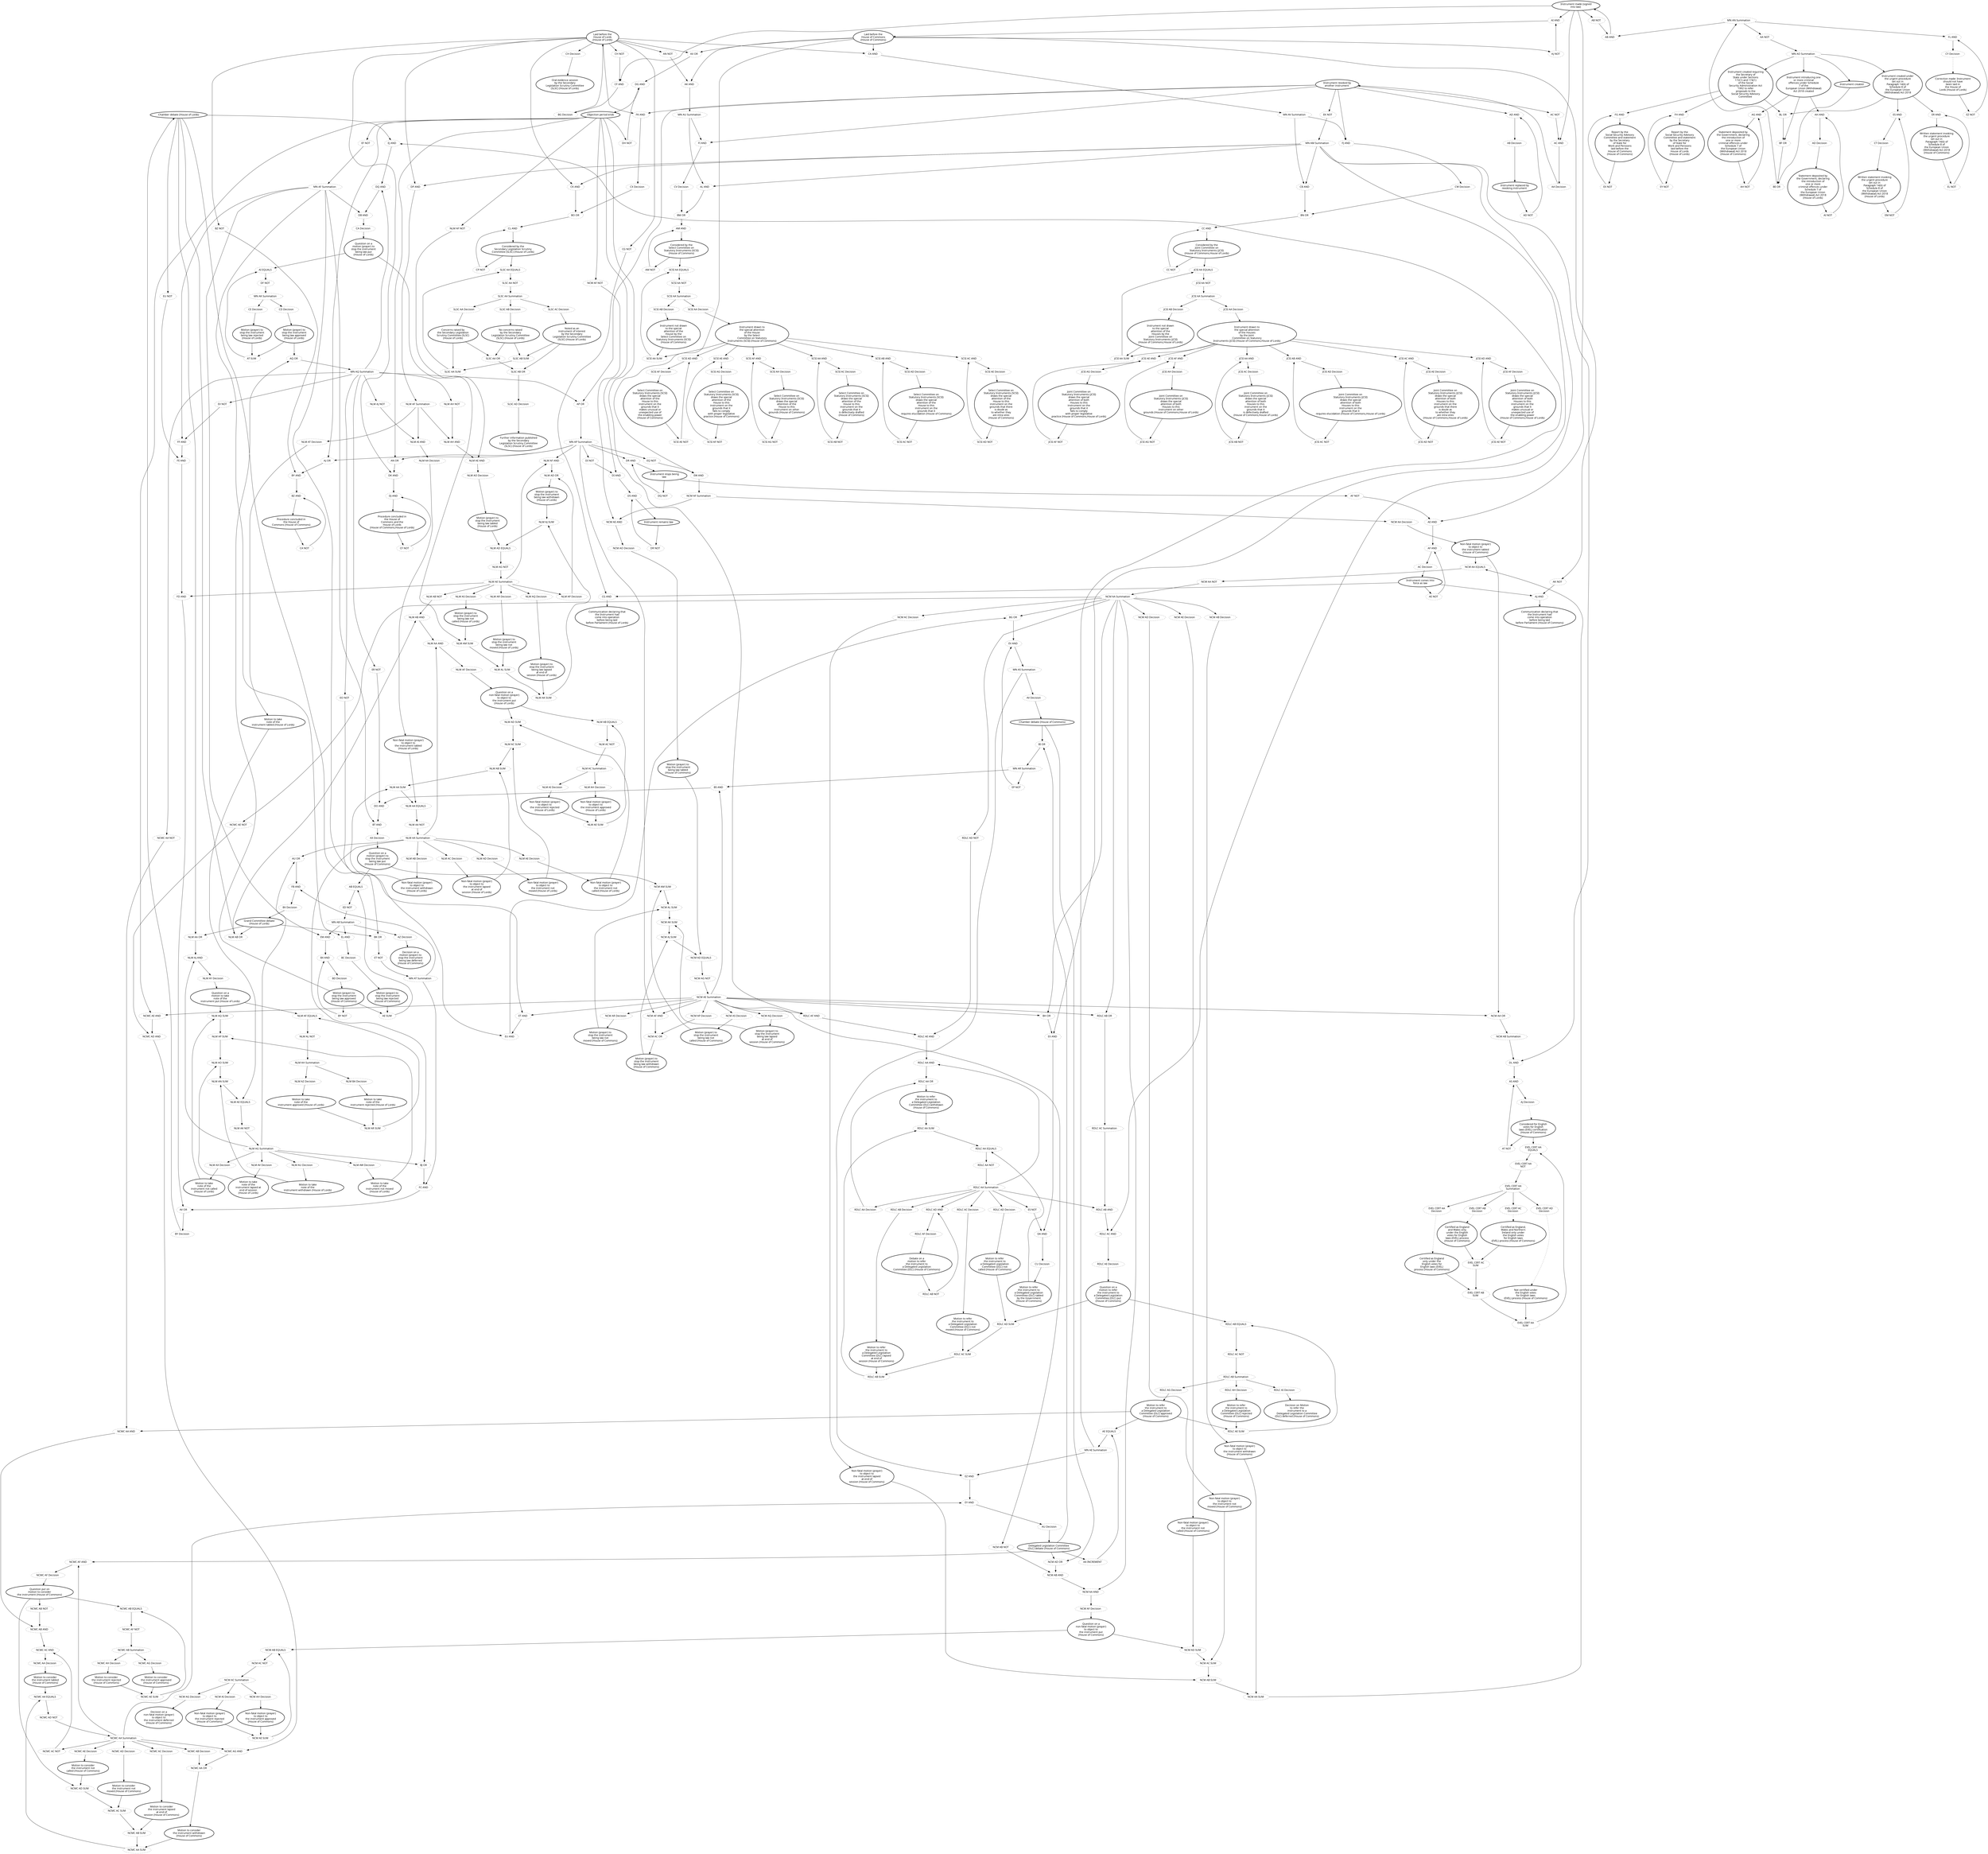 digraph{graph[fontname="calibri"];node[fontname="calibri"];edge[fontname="calibri"];edge [style=solid, color=black];"2"->"677"[label=""];edge[style=solid, color=black];edge [style=solid, color=black];"2"->"3625"[label=""];edge[style=solid, color=black];edge [style=solid, color=black];"2"->"3624"[label=""];edge[style=solid, color=black];edge [style=solid, color=black];"2"->"1461"[label=""];edge[style=solid, color=black];edge [style=solid, color=black];"2"->"3315"[label=""];edge[style=solid, color=black];edge [style=solid, color=black];"4"->"427"[label=""];edge[style=solid, color=black];edge [style=solid, color=black];"4"->"366"[label=""];edge[style=solid, color=black];edge [style=solid, color=black];"4"->"311"[label=""];edge[style=solid, color=black];edge [style=solid, color=black];"4"->"308"[label=""];edge[style=solid, color=black];edge [style=solid, color=black];"4"->"314"[label=""];edge[style=solid, color=black];edge [style=solid, color=black];"4"->"3129"[label=""];edge[style=solid, color=black];edge [style=solid, color=black];"5"->"3685"[label=""];edge[style=solid, color=black];edge [style=solid, color=black];"6"->"3612"[label=""];edge[style=solid, color=black];edge [style=solid, color=black];"7"->"3671"[label=""];edge[style=solid, color=black];edge [style=solid, color=black];"8"->"456"[label=""];edge[style=solid, color=black];edge [style=solid, color=black];"8"->"3108"[label=""];edge[style=solid, color=black];edge [style=solid, color=black];"9"->"289"[label=""];edge[style=solid, color=black];edge [style=solid, color=black];"9"->"372"[label=""];edge[style=solid, color=black];edge [style=solid, color=black];"9"->"310"[label=""];edge[style=solid, color=black];edge [style=solid, color=black];"10"->"319"[label=""];edge[style=solid, color=black];edge [style=solid, color=black];"10"->"3111"[label=""];edge[style=solid, color=black];edge [style=solid, color=black];"12"->"427"[label=""];edge[style=solid, color=black];edge [style=solid, color=black];"12"->"366"[label=""];edge[style=solid, color=black];edge [style=solid, color=black];"12"->"402"[label=""];edge[style=solid, color=black];edge [style=solid, color=black];"12"->"325"[label=""];edge[style=solid, color=black];edge [style=solid, color=black];"12"->"453"[label=""];edge[style=solid, color=black];edge [style=solid, color=black];"12"->"3478"[label=""];edge[style=solid, color=black];edge [style=solid, color=black];"12"->"460"[label=""];edge[style=solid, color=black];edge [style=solid, color=black];"12"->"461"[label=""];edge[style=solid, color=black];edge [style=solid, color=black];"12"->"376"[label=""];edge[style=solid, color=black];edge [style=solid, color=black];"12"->"980"[label=""];edge[style=solid, color=black];edge [style=solid, color=black];"12"->"571"[label=""];edge[style=solid, color=black];edge [style=solid, color=black];"13"->"420"[label=""];edge[style=solid, color=black];edge [style=solid, color=black];"13"->"1032"[label=""];edge[style=solid, color=black];edge [style=solid, color=black];"14"->"680"[label=""];edge[style=solid, color=black];edge [style=solid, color=black];"15"->"283"[label=""];edge[style=solid, color=black];edge [style=solid, color=black];"15"->"371"[label=""];edge[style=solid, color=black];edge [style=solid, color=black];"15"->"307"[label=""];edge[style=solid, color=black];edge [style=solid, color=black];"15"->"288"[label=""];edge[style=solid, color=black];edge [style=solid, color=black];"15"->"539"[label=""];edge[style=solid, color=black];edge [style=solid, color=black];"16"->"1032"[label=""];edge[style=solid, color=black];edge [style=solid, color=black];"19"->"469"[label=""];edge[style=solid, color=black];edge [style=solid, color=black];"19"->"3113"[label=""];edge[style=solid, color=black];edge [style=solid, color=black];"20"->"3671"[label=""];edge[style=solid, color=black];edge [style=solid, color=black];"21"->"3625"[label=""];edge[style=solid, color=black];edge [style=solid, color=black];"21"->"3624"[label=""];edge[style=solid, color=black];edge [style=solid, color=black];"21"->"1461"[label=""];edge[style=solid, color=black];edge [style=solid, color=black];"22"->"1045"[label=""];edge[style=solid, color=black];edge [style=solid, color=black];"22"->"3608"[label=""];edge[style=solid, color=black];edge [style=solid, color=black];"23"->"1160"[label=""];edge[style=solid, color=black];edge [style=solid, color=black];"23"->"3614"[label=""];edge[style=solid, color=black];edge [style=solid, color=black];"34"->"409"[label=""];edge[style=solid, color=black];edge [style=solid, color=black];"34"->"3081"[label=""];edge[style=solid, color=black];edge [style=solid, color=black];"35"->"420"[label=""];edge[style=solid, color=black];edge [style=solid, color=black];"35"->"452"[label=""];edge[style=solid, color=black];edge [style=solid, color=black];"35"->"1017"[label=""];edge[style=solid, color=black];edge [style=solid, color=black];"37"->"1017"[label=""];edge[style=solid, color=black];edge [style=solid, color=black];"38"->"1160"[label=""];edge[style=solid, color=black];edge [style=solid, color=black];"38"->"1011"[label=""];edge[style=solid, color=black];edge [style=solid, color=black];"38"->"3614"[label=""];edge[style=solid, color=black];edge [style=solid, color=black];"38"->"3703"[label=""];edge[style=solid, color=black];edge [style=solid, color=black];"41"->"3667"[label=""];edge[style=solid, color=black];edge [style=solid, color=black];"44"->"292"[label=""];edge[style=solid, color=black];edge [style=solid, color=black];"44"->"557"[label=""];edge[style=solid, color=black];edge [style=solid, color=black];"47"->"3688"[label=""];edge[style=solid, color=black];edge [style=solid, color=black];"48"->"3670"[label=""];edge[style=solid, color=black];edge [style=solid, color=black];"48"->"3686"[label=""];edge[style=solid, color=black];edge [style=solid, color=black];"52"->"1052"[label=""];edge[style=solid, color=black];edge [style=solid, color=black];"52"->"3679"[label=""];edge[style=solid, color=black];edge [style=solid, color=black];"57"->"3609"[label=""];edge[style=solid, color=black];edge [style=solid, color=black];"57"->"3567"[label=""];edge[style=solid, color=black];edge [style=solid, color=black];"64"->"486"[label=""];edge[style=solid, color=black];edge [style=solid, color=black];"64"->"400"[label=""];edge[style=solid, color=black];edge [style=solid, color=black];"64"->"313"[label=""];edge[style=solid, color=black];edge [style=solid, color=black];"64"->"417"[label=""];edge[style=solid, color=black];edge [style=solid, color=black];"64"->"1095"[label=""];edge[style=solid, color=black];edge [style=solid, color=black];"64"->"3530"[label=""];edge[style=solid, color=black];edge [style=solid, color=black];"64"->"3575"[label=""];edge[style=solid, color=black];edge [style=solid, color=black];"64"->"3702"[label=""];edge[style=solid, color=black];edge [style=solid, color=black];"64"->"3633"[label=""];edge[style=solid, color=black];edge [style=solid, color=black];"68"->"3083"[label=""];edge[style=solid, color=black];edge [style=solid, color=black];"69"->"3110"[label=""];edge[style=solid, color=black];edge [style=solid, color=black];"69"->"610"[label=""];edge[style=solid, color=black];edge [style=solid, color=black];"69"->"611"[label=""];edge[style=solid, color=black];edge [style=solid, color=black];"69"->"3140"[label=""];edge[style=solid, color=black];edge [style=solid, color=black];"69"->"3141"[label=""];edge[style=solid, color=black];edge [style=solid, color=black];"69"->"3142"[label=""];edge[style=solid, color=black];edge [style=solid, color=black];"69"->"3143"[label=""];edge[style=solid, color=black];edge [style=solid, color=black];"70"->"3110"[label=""];edge[style=solid, color=black];edge [style=solid, color=black];"72"->"3115"[label=""];edge[style=solid, color=black];edge [style=solid, color=black];"72"->"598"[label=""];edge[style=solid, color=black];edge [style=solid, color=black];"74"->"3084"[label=""];edge[style=solid, color=black];edge [style=solid, color=black];"75"->"3084"[label=""];edge[style=solid, color=black];edge [style=solid, color=black];"76"->"3605"[label=""];edge[style=solid, color=black];edge [style=solid, color=black];"77"->"3599"[label=""];edge[style=solid, color=black];edge [style=solid, color=black];"77"->"3610"[label=""];edge[style=solid, color=black];edge [style=solid, color=black];"79"->"3107"[label=""];edge[style=solid, color=black];edge [style=solid, color=black];"82"->"3676"[label=""];edge[style=solid, color=black];edge [style=solid, color=black];"83"->"3596"[label=""];edge[style=solid, color=black];edge [style=solid, color=black];"84"->"3114"[label=""];edge[style=solid, color=black];edge [style=solid, color=black];"84"->"598"[label=""];edge[style=solid, color=black];edge [style=solid, color=black];"86"->"558"[label=""];edge[style=solid, color=black];edge [style=solid, color=black];"90"->"3600"[label=""];edge[style=solid, color=black];edge [style=solid, color=black];"92"->"3107"[label=""];edge[style=solid, color=black];edge [style=solid, color=black];"92"->"618"[label=""];edge[style=solid, color=black];edge [style=solid, color=black];"92"->"619"[label=""];edge[style=solid, color=black];edge [style=solid, color=black];"92"->"3167"[label=""];edge[style=solid, color=black];edge [style=solid, color=black];"92"->"3168"[label=""];edge[style=solid, color=black];edge [style=solid, color=black];"92"->"3169"[label=""];edge[style=solid, color=black];edge [style=solid, color=black];"92"->"3170"[label=""];edge[style=solid, color=black];edge [style=solid, color=black];"94"->"3082"[label=""];edge[style=solid, color=black];edge [style=solid, color=black];"95"->"3600"[label=""];edge[style=solid, color=black];edge [style=solid, color=black];"110"->"454"[label=""];edge[style=solid, color=black];edge [style=solid, color=black];"111"->"459"[label=""];edge[style=solid, color=black];edge [style=solid, color=black];"143"->"3115"[label=""];edge[style=solid, color=black];edge [style=solid, color=black];"143"->"599"[label=""];edge[style=solid, color=black];edge [style=solid, color=black];"183"->"3598"[label=""];edge[style=solid, color=black];edge [style=solid, color=black];"185"->"3669"[label=""];edge[style=solid, color=black];edge [style=solid, color=black];"186"->"3607"[label=""];edge[style=solid, color=black];edge [style=solid, color=black];"187"->"3678"[label=""];edge[style=solid, color=black];edge [style=solid, color=black];"194"->"3689"[label=""];edge[style=solid, color=black];edge [style=solid, color=black];"195"->"3680"[label=""];edge[style=solid, color=black];edge [style=solid, color=black];"204"->"3597"[label=""];edge[style=solid, color=black];edge [style=solid, color=black];"206"->"3546"[label=""];edge[style=solid, color=black];edge [style=solid, color=black];"207"->"3681"[label=""];edge[style=solid, color=black];edge [style=solid, color=black];"208"->"3668"[label=""];edge[style=solid, color=black];edge [style=solid, color=black];"211"->"3606"[label=""];edge[style=solid, color=black];edge [style=solid, color=black];"212"->"3677"[label=""];edge[style=solid, color=black];edge [style=solid, color=black];"230"->"282"[label=""];edge[style=solid, color=black];edge [style=solid, color=black];"230"->"287"[label=""];edge[style=solid, color=black];edge [style=solid, color=black];"230"->"419"[label=""];edge[style=solid, color=black];edge [style=solid, color=black];"230"->"1169"[label=""];edge[style=solid, color=black];edge [style=solid, color=black];"230"->"3476"[label=""];edge[style=solid, color=black];edge [style=solid, color=black];"230"->"3477"[label=""];edge[style=solid, color=black];edge [style=solid, color=black];"230"->"3478"[label=""];edge[style=solid, color=black];edge [style=solid, color=black];"231"->"284"[label=""];edge[style=solid, color=black];edge [style=solid, color=black];"233"->"300"[label=""];edge[style=solid, color=black];edge [style=solid, color=black];"233"->"305"[label=""];edge[style=solid, color=black];edge [style=solid, color=black];"233"->"681"[label=""];edge[style=solid, color=black];edge [style=solid, color=black];"234"->"301"[label=""];edge[style=solid, color=black];edge [style=solid, color=black];"235"->"306"[label=""];edge[style=solid, color=black];edge [style=solid, color=black];"281"->"230"[label=""];edge[style=solid, color=black];edge [style=solid, color=black];"282"->"283"[label=""];edge[style=solid, color=black];edge [style=solid, color=black];"283"->"281"[label=""];edge[style=solid, color=black];edge [style=solid, color=black];"284"->"287"[label=""];edge[style=solid, color=black];edge [style=solid, color=black];"287"->"293"[label=""];edge[style=solid, color=black];edge [style=solid, color=black];"288"->"296"[label=""];edge[style=solid, color=black];edge [style=solid, color=black];"289"->"296"[label=""];edge[style=solid, color=black];edge [style=solid, color=black];"292"->"288"[label=""];edge[style=solid, color=black];edge [style=solid, color=black];"293"->"231"[label=""];edge[style=solid, color=black];edge [style=solid, color=black];"294"->"9"[label=""];edge[style=solid, color=black];edge [style=solid, color=black];"296"->"294"[label=""];edge[style=solid, color=black];edge [style=solid, color=black];"298"->"235"[label=""];edge[style=solid, color=black];edge [style=solid, color=black];"300"->"234"[label=""];edge[style=solid, color=black];edge [style=solid, color=black];"301"->"300"[label=""];edge[style=solid, color=black];edge [style=solid, color=black];"305"->"298"[label=""];edge[style=solid, color=black];edge [style=solid, color=black];"306"->"305"[label=""];edge[style=solid, color=black];edge [style=solid, color=black];"307"->"4"[label=""];edge[style=solid, color=black];edge [style=solid, color=black];"308"->"307"[label=""];edge[style=solid, color=black];edge [style=solid, color=black];"310"->"200"[label=""];edge[style=solid, color=black];edge [style=solid, color=black];"311"->"310"[label=""];edge[style=solid, color=black];edge [style=solid, color=black];"313"->"364"[label=""];edge[style=solid, color=black];edge [style=solid, color=black];"314"->"3808"[label=""];edge[style=solid, color=black];edge [style=solid, color=black];"315"->"1463"[label=""];edge[style=solid, color=black];edge [style=solid, color=black];"319"->"323"[label=""];edge[style=solid, color=black];edge [style=solid, color=black];"323"->"10"[label=""];edge[style=solid, color=black];edge [style=solid, color=black];"325"->"314"[label=""];edge[style=solid, color=black];edge [style=solid, color=black];"331"->"490"[label=""];edge[style=solid, color=black];edge [style=solid, color=black];"358"->"570"[label=""];edge[style=solid, color=black];edge [style=solid, color=black];"359"->"504"[label=""];edge[style=solid, color=black];edge [style=solid, color=black];"363"->"510"[label=""];edge[style=solid, color=black];edge [style=solid, color=black];"364"->"365"[label=""];edge[style=solid, color=black];edge [style=solid, color=black];"365"->"110"[label=""];edge[style=solid, color=black];edge [style=solid, color=black];"366"->"3809"[label=""];edge[style=solid, color=black];edge [style=solid, color=black];"367"->"1464"[label=""];edge[style=solid, color=black];edge [style=solid, color=black];"368"->"8"[label=""];edge[style=solid, color=black];edge [style=solid, color=black];"371"->"513"[label=""];edge[style=solid, color=black];edge [style=solid, color=black];"372"->"201"[label=""];edge[style=solid, color=black];edge [style=solid, color=black];"376"->"3124"[label=""];edge[style=solid, color=black];edge [style=solid, color=black];"377"->"19"[label=""];edge[style=solid, color=black];edge [style=solid, color=black];"392"->"1907"[label=""];edge[style=solid, color=black];edge [style=solid, color=black];"393"->"533"[label=""];edge[style=solid, color=black];edge [style=solid, color=black];"398"->"64"[label=""];edge[style=solid, color=black];edge [style=solid, color=black];"400"->"574"[label=""];edge[style=solid, color=black];edge [style=solid, color=black];"401"->"111"[label=""];edge[style=solid, color=black];edge [style=solid, color=black];"402"->"401"[label=""];edge[style=solid, color=black];edge [style=solid, color=black];"409"->"331"[label=""];edge[style=solid, color=black];edge [style=solid, color=black];"417"->"402"[label=""];edge[style=solid, color=black];edge [style=solid, color=black];"419"->"1878"[label=""];edge[style=solid, color=black];edge [style=solid, color=black];"420"->"3730"[label=""];edge[style=solid, color=black];edge [style=solid, color=black];"424"->"3309"[label=""];edge[style=solid, color=black];edge [style=solid, color=black];"425"->"531"[label=""];edge[style=solid, color=black];edge [style=solid, color=black];"427"->"398"[label=""];edge[style=solid, color=black];edge [style=solid, color=black];"452"->"363"[label=""];edge[style=solid, color=black];edge [style=solid, color=black];"453"->"364"[label=""];edge[style=solid, color=black];edge [style=solid, color=black];"454"->"365"[label=""];edge[style=solid, color=black];edge [style=solid, color=black];"456"->"368"[label=""];edge[style=solid, color=black];edge [style=solid, color=black];"459"->"401"[label=""];edge[style=solid, color=black];edge [style=solid, color=black];"460"->"372"[label=""];edge[style=solid, color=black];edge [style=solid, color=black];"461"->"371"[label=""];edge[style=solid, color=black];edge [style=solid, color=black];"469"->"377"[label=""];edge[style=solid, color=black];edge [style=solid, color=black];"484"->"1110"[label=""];edge[style=solid, color=black];edge [style=solid, color=black];"486"->"398"[label=""];edge[style=solid, color=black];edge [style=solid, color=black];"487"->"400"[label=""];edge[style=solid, color=black];edge [style=dotted, color=black];"490"->"34"[label=""];edge[style=solid, color=black];edge [style=solid, color=black];"501"->"38"[label=""];edge[style=solid, color=black];edge [style=solid, color=black];"502"->"23"[label=""];edge[style=solid, color=black];edge [style=solid, color=black];"504"->"22"[label=""];edge[style=solid, color=black];edge [style=solid, color=black];"506"->"166"[label=""];edge[style=solid, color=black];edge [style=solid, color=black];"509"->"37"[label=""];edge[style=solid, color=black];edge [style=solid, color=black];"510"->"35"[label=""];edge[style=solid, color=black];edge [style=solid, color=black];"513"->"12"[label=""];edge[style=solid, color=black];edge [style=solid, color=black];"528"->"21"[label=""];edge[style=solid, color=black];edge [style=solid, color=black];"531"->"2"[label=""];edge[style=solid, color=black];edge [style=solid, color=black];"533"->"52"[label=""];edge[style=solid, color=black];edge [style=solid, color=black];"536"->"13"[label=""];edge[style=solid, color=black];edge [style=solid, color=black];"537"->"16"[label=""];edge[style=solid, color=black];edge [style=solid, color=black];"539"->"540"[label=""];edge[style=solid, color=black];edge [style=solid, color=black];"540"->"15"[label=""];edge[style=solid, color=black];edge [style=solid, color=black];"542"->"1459"[label=""];edge[style=solid, color=black];edge [style=solid, color=black];"543"->"331"[label=""];edge[style=solid, color=black];edge [style=solid, color=black];"557"->"573"[label=""];edge[style=solid, color=black];edge [style=solid, color=black];"558"->"574"[label=""];edge[style=solid, color=black];edge [style=solid, color=black];"570"->"359"[label=""];edge[style=solid, color=black];edge [style=solid, color=black];"571"->"3691"[label=""];edge[style=solid, color=black];edge [style=solid, color=black];"572"->"393"[label=""];edge[style=solid, color=black];edge [style=solid, color=black];"573"->"44"[label=""];edge[style=solid, color=black];edge [style=solid, color=black];"574"->"86"[label=""];edge[style=solid, color=black];edge [style=solid, color=black];"598"->"599"[label=""];edge[style=solid, color=black];edge [style=solid, color=black];"599"->"609"[label=""];edge[style=solid, color=black];edge [style=solid, color=black];"600"->"3112"[label=""];edge[style=solid, color=black];edge [style=solid, color=black];"606"->"84"[label=""];edge[style=solid, color=black];edge [style=solid, color=black];"607"->"72"[label=""];edge[style=solid, color=black];edge [style=solid, color=black];"608"->"143"[label=""];edge[style=solid, color=black];edge [style=solid, color=black];"609"->"224"[label=""];edge[style=solid, color=black];edge [style=solid, color=black];"610"->"3144"[label=""];edge[style=solid, color=black];edge [style=solid, color=black];"611"->"3145"[label=""];edge[style=solid, color=black];edge [style=solid, color=black];"614"->"3109"[label=""];edge[style=solid, color=black];edge [style=solid, color=black];"615"->"610"[label=""];edge[style=solid, color=black];edge [style=solid, color=black];"616"->"69"[label=""];edge[style=solid, color=black];edge [style=solid, color=black];"617"->"70"[label=""];edge[style=solid, color=black];edge [style=solid, color=black];"618"->"3176"[label=""];edge[style=solid, color=black];edge [style=solid, color=black];"619"->"3177"[label=""];edge[style=solid, color=black];edge [style=solid, color=black];"622"->"3106"[label=""];edge[style=solid, color=black];edge [style=solid, color=black];"623"->"618"[label=""];edge[style=solid, color=black];edge [style=solid, color=black];"624"->"92"[label=""];edge[style=solid, color=black];edge [style=solid, color=black];"625"->"79"[label=""];edge[style=solid, color=black];edge [style=solid, color=black];"642"->"3085"[label=""];edge[style=solid, color=black];edge [style=dotted, color=black];"657"->"68"[label=""];edge[style=solid, color=black];edge [style=dotted, color=black];"658"->"74"[label=""];edge[style=solid, color=black];edge [style=dotted, color=black];"659"->"75"[label=""];edge[style=solid, color=black];edge [style=dotted, color=black];"660"->"94"[label=""];edge[style=solid, color=black];edge [style=solid, color=black];"677"->"572"[label=""];edge[style=solid, color=black];edge [style=solid, color=black];"680"->"1460"[label=""];edge[style=solid, color=black];edge [style=solid, color=black];"681"->"680"[label=""];edge[style=solid, color=black];edge [style=solid, color=black];"980"->"979"[label=""];edge[style=solid, color=black];edge [style=solid, color=black];"1011"->"1048"[label=""];edge[style=solid, color=black];edge [style=solid, color=black];"1017"->"1045"[label=""];edge[style=solid, color=black];edge [style=solid, color=black];"1032"->"1052"[label=""];edge[style=solid, color=black];edge [style=solid, color=black];"1045"->"1088"[label=""];edge[style=solid, color=black];edge [style=solid, color=black];"1048"->"1101"[label=""];edge[style=solid, color=black];edge [style=solid, color=black];"1052"->"484"[label=""];edge[style=solid, color=black];edge [style=solid, color=black];"1088"->"1091"[label=""];edge[style=solid, color=black];edge [style=solid, color=black];"1089"->"3608"[label=""];edge[style=solid, color=black];edge [style=solid, color=black];"1091"->"506"[label=""];edge[style=solid, color=black];edge [style=solid, color=black];"1091"->"1096"[label=""];edge[style=solid, color=black];edge [style=solid, color=black];"1091"->"1097"[label=""];edge[style=solid, color=black];edge [style=solid, color=black];"1094"->"3599"[label=""];edge[style=solid, color=black];edge [style=solid, color=black];"1095"->"1102"[label=""];edge[style=solid, color=black];edge [style=solid, color=black];"1096"->"509"[label=""];edge[style=solid, color=black];edge [style=solid, color=black];"1097"->"363"[label=""];edge[style=solid, color=black];edge [style=solid, color=black];"1101"->"3304"[label=""];edge[style=solid, color=black];edge [style=solid, color=black];"1101"->"677"[label=""];edge[style=solid, color=black];edge [style=solid, color=black];"1102"->"359"[label=""];edge[style=solid, color=black];edge [style=solid, color=black];"1102"->"1097"[label=""];edge[style=solid, color=black];edge [style=solid, color=black];"1102"->"1096"[label=""];edge[style=solid, color=black];edge [style=solid, color=black];"1102"->"393"[label=""];edge[style=solid, color=black];edge [style=solid, color=black];"1102"->"2860"[label=""];edge[style=solid, color=black];edge [style=solid, color=black];"1102"->"3324"[label=""];edge[style=solid, color=black];edge [style=solid, color=black];"1104"->"3670"[label=""];edge[style=solid, color=black];edge [style=solid, color=black];"1108"->"3679"[label=""];edge[style=solid, color=black];edge [style=solid, color=black];"1110"->"536"[label=""];edge[style=solid, color=black];edge [style=solid, color=black];"1110"->"537"[label=""];edge[style=solid, color=black];edge [style=solid, color=black];"1112"->"3682"[label=""];edge[style=solid, color=black];edge [style=solid, color=black];"1113"->"3683"[label=""];edge[style=solid, color=black];edge [style=solid, color=black];"1115"->"3683"[label=""];edge[style=solid, color=black];edge [style=solid, color=black];"1115"->"3690"[label=""];edge[style=solid, color=black];edge [style=solid, color=black];"1118"->"3684"[label=""];edge[style=solid, color=black];edge [style=solid, color=black];"1119"->"3684"[label=""];edge[style=solid, color=black];edge [style=solid, color=black];"1149"->"3128"[label=""];edge[style=solid, color=black];edge [style=solid, color=black];"1159"->"3295"[label=""];edge[style=solid, color=black];edge [style=solid, color=black];"1160"->"3731"[label=""];edge[style=solid, color=black];edge [style=solid, color=black];"1168"->"315"[label=""];edge[style=solid, color=black];edge [style=solid, color=black];"1168"->"367"[label=""];edge[style=solid, color=black];edge [style=solid, color=black];"1168"->"376"[label=""];edge[style=solid, color=black];edge [style=solid, color=black];"1168"->"543"[label=""];edge[style=solid, color=black];edge [style=solid, color=black];"1168"->"3295"[label=""];edge[style=solid, color=black];edge [style=solid, color=black];"1168"->"3527"[label=""];edge[style=solid, color=black];edge [style=solid, color=black];"1168"->"571"[label=""];edge[style=solid, color=black];edge [style=solid, color=black];"1169"->"1168"[label=""];edge[style=solid, color=black];edge [style=solid, color=black];"1281"->"1283"[label=""];edge[style=solid, color=black];edge [style=solid, color=black];"1282"->"1462"[label=""];edge[style=solid, color=black];edge [style=solid, color=black];"1282"->"1452"[label=""];edge[style=solid, color=black];edge [style=solid, color=black];"1282"->"1498"[label=""];edge[style=solid, color=black];edge [style=solid, color=black];"1283"->"1452"[label=""];edge[style=solid, color=black];edge [style=solid, color=black];"1284"->"3313"[label=""];edge[style=solid, color=black];edge [style=solid, color=black];"1322"->"1497"[label=""];edge[style=solid, color=black];edge [style=solid, color=black];"1452"->"1281"[label=""];edge[style=solid, color=black];edge [style=solid, color=black];"1459"->"14"[label=""];edge[style=solid, color=black];edge [style=solid, color=black];"1459"->"233"[label=""];edge[style=solid, color=black];edge [style=solid, color=black];"1459"->"1282"[label=""];edge[style=solid, color=black];edge [style=solid, color=black];"1459"->"3736"[label=""];edge[style=solid, color=black];edge [style=solid, color=black];"1460"->"540"[label=""];edge[style=solid, color=black];edge [style=solid, color=black];"1460"->"542"[label=""];edge[style=solid, color=black];edge [style=solid, color=black];"1460"->"3479"[label=""];edge[style=solid, color=black];edge [style=solid, color=black];"1461"->"3312"[label=""];edge[style=solid, color=black];edge [style=solid, color=black];"1462"->"681"[label=""];edge[style=solid, color=black];edge [style=solid, color=black];"1463"->"323"[label=""];edge[style=solid, color=black];edge [style=solid, color=black];"1464"->"368"[label=""];edge[style=solid, color=black];edge [style=solid, color=black];"1497"->"1498"[label=""];edge[style=solid, color=black];edge [style=solid, color=black];"1498"->"1499"[label=""];edge[style=solid, color=black];edge [style=solid, color=black];"1499"->"1322"[label=""];edge[style=solid, color=black];edge [style=solid, color=black];"1878"->"313"[label=""];edge[style=solid, color=black];edge [style=solid, color=black];"1878"->"487"[label=""];edge[style=solid, color=black];edge [style=solid, color=black];"1878"->"417"[label=""];edge[style=solid, color=black];edge [style=solid, color=black];"1878"->"573"[label=""];edge[style=solid, color=black];edge [style=solid, color=black];"1878"->"3305"[label=""];edge[style=solid, color=black];edge [style=solid, color=black];"1878"->"3566"[label=""];edge[style=solid, color=black];edge [style=solid, color=black];"1878"->"3620"[label=""];edge[style=solid, color=black];edge [style=solid, color=black];"1907"->"3524"[label=""];edge[style=solid, color=black];edge [style=solid, color=black];"2044"->"3127"[label=""];edge[style=solid, color=black];edge [style=solid, color=black];"2373"->"1463"[label=""];edge[style=solid, color=black];edge [style=solid, color=black];"2374"->"1464"[label=""];edge[style=solid, color=black];edge [style=solid, color=black];"2375"->"3124"[label=""];edge[style=solid, color=black];edge [style=dotted, color=black];"2378"->"3818"[label=""];edge[style=solid, color=black];edge [style=solid, color=black];"2856"->"3706"[label=""];edge[style=solid, color=black];edge [style=solid, color=black];"2856"->"3722"[label=""];edge[style=solid, color=black];edge [style=solid, color=black];"2856"->"3725"[label=""];edge[style=solid, color=black];edge [style=solid, color=black];"2857"->"3723"[label=""];edge[style=solid, color=black];edge [style=solid, color=black];"2858"->"3723"[label=""];edge[style=solid, color=black];edge [style=solid, color=black];"2860"->"3127"[label=""];edge[style=solid, color=black];edge [style=solid, color=black];"3081"->"642"[label=""];edge[style=solid, color=black];edge [style=solid, color=black];"3082"->"3081"[label=""];edge[style=solid, color=black];edge [style=solid, color=black];"3083"->"3082"[label=""];edge[style=solid, color=black];edge [style=solid, color=black];"3084"->"3083"[label=""];edge[style=solid, color=black];edge [style=solid, color=black];"3085"->"657"[label=""];edge[style=solid, color=black];edge [style=solid, color=black];"3085"->"658"[label=""];edge[style=solid, color=black];edge [style=solid, color=black];"3085"->"659"[label=""];edge[style=solid, color=black];edge [style=solid, color=black];"3085"->"660"[label=""];edge[style=solid, color=black];edge [style=solid, color=black];"3106"->"624"[label=""];edge[style=solid, color=black];edge [style=solid, color=black];"3106"->"625"[label=""];edge[style=solid, color=black];edge [style=solid, color=black];"3107"->"3108"[label=""];edge[style=solid, color=black];edge [style=solid, color=black];"3108"->"622"[label=""];edge[style=solid, color=black];edge [style=solid, color=black];"3109"->"616"[label=""];edge[style=solid, color=black];edge [style=solid, color=black];"3109"->"617"[label=""];edge[style=solid, color=black];edge [style=solid, color=black];"3110"->"3111"[label=""];edge[style=solid, color=black];edge [style=solid, color=black];"3111"->"614"[label=""];edge[style=solid, color=black];edge [style=solid, color=black];"3112"->"606"[label=""];edge[style=solid, color=black];edge [style=solid, color=black];"3112"->"607"[label=""];edge[style=solid, color=black];edge [style=solid, color=black];"3112"->"608"[label=""];edge[style=solid, color=black];edge [style=solid, color=black];"3113"->"600"[label=""];edge[style=solid, color=black];edge [style=solid, color=black];"3114"->"3113"[label=""];edge[style=solid, color=black];edge [style=solid, color=black];"3115"->"3114"[label=""];edge[style=solid, color=black];edge [style=solid, color=black];"3124"->"377"[label=""];edge[style=solid, color=black];edge [style=solid, color=black];"3127"->"1149"[label=""];edge[style=solid, color=black];edge [style=solid, color=black];"3128"->"3732"[label=""];edge[style=solid, color=black];edge [style=solid, color=black];"3129"->"3560"[label=""];edge[style=solid, color=black];edge [style=solid, color=black];"3140"->"3146"[label=""];edge[style=solid, color=black];edge [style=solid, color=black];"3141"->"3147"[label=""];edge[style=solid, color=black];edge [style=solid, color=black];"3142"->"3148"[label=""];edge[style=solid, color=black];edge [style=solid, color=black];"3143"->"3149"[label=""];edge[style=solid, color=black];edge [style=solid, color=black];"3144"->"3155"[label=""];edge[style=solid, color=black];edge [style=solid, color=black];"3145"->"3156"[label=""];edge[style=solid, color=black];edge [style=solid, color=black];"3146"->"3157"[label=""];edge[style=solid, color=black];edge [style=solid, color=black];"3147"->"3158"[label=""];edge[style=solid, color=black];edge [style=solid, color=black];"3148"->"3159"[label=""];edge[style=solid, color=black];edge [style=solid, color=black];"3149"->"3160"[label=""];edge[style=solid, color=black];edge [style=solid, color=black];"3150"->"611"[label=""];edge[style=solid, color=black];edge [style=solid, color=black];"3151"->"3140"[label=""];edge[style=solid, color=black];edge [style=solid, color=black];"3152"->"3141"[label=""];edge[style=solid, color=black];edge [style=solid, color=black];"3153"->"3142"[label=""];edge[style=solid, color=black];edge [style=solid, color=black];"3154"->"3143"[label=""];edge[style=solid, color=black];edge [style=solid, color=black];"3155"->"615"[label=""];edge[style=solid, color=black];edge [style=solid, color=black];"3156"->"3150"[label=""];edge[style=solid, color=black];edge [style=solid, color=black];"3157"->"3151"[label=""];edge[style=solid, color=black];edge [style=solid, color=black];"3158"->"3152"[label=""];edge[style=solid, color=black];edge [style=solid, color=black];"3159"->"3153"[label=""];edge[style=solid, color=black];edge [style=solid, color=black];"3160"->"3154"[label=""];edge[style=solid, color=black];edge [style=solid, color=black];"3161"->"623"[label=""];edge[style=solid, color=black];edge [style=solid, color=black];"3162"->"3171"[label=""];edge[style=solid, color=black];edge [style=solid, color=black];"3163"->"3172"[label=""];edge[style=solid, color=black];edge [style=solid, color=black];"3164"->"3173"[label=""];edge[style=solid, color=black];edge [style=solid, color=black];"3165"->"3174"[label=""];edge[style=solid, color=black];edge [style=solid, color=black];"3166"->"3175"[label=""];edge[style=solid, color=black];edge [style=solid, color=black];"3167"->"3178"[label=""];edge[style=solid, color=black];edge [style=solid, color=black];"3168"->"3179"[label=""];edge[style=solid, color=black];edge [style=solid, color=black];"3169"->"3180"[label=""];edge[style=solid, color=black];edge [style=solid, color=black];"3170"->"3181"[label=""];edge[style=solid, color=black];edge [style=solid, color=black];"3171"->"619"[label=""];edge[style=solid, color=black];edge [style=solid, color=black];"3172"->"3167"[label=""];edge[style=solid, color=black];edge [style=solid, color=black];"3173"->"3168"[label=""];edge[style=solid, color=black];edge [style=solid, color=black];"3174"->"3169"[label=""];edge[style=solid, color=black];edge [style=solid, color=black];"3175"->"3170"[label=""];edge[style=solid, color=black];edge [style=solid, color=black];"3176"->"3161"[label=""];edge[style=solid, color=black];edge [style=solid, color=black];"3177"->"3162"[label=""];edge[style=solid, color=black];edge [style=solid, color=black];"3178"->"3163"[label=""];edge[style=solid, color=black];edge [style=solid, color=black];"3179"->"3164"[label=""];edge[style=solid, color=black];edge [style=solid, color=black];"3180"->"3165"[label=""];edge[style=solid, color=black];edge [style=solid, color=black];"3181"->"3166"[label=""];edge[style=solid, color=black];edge [style=solid, color=black];"3294"->"3128"[label=""];edge[style=solid, color=black];edge [style=solid, color=black];"3295"->"392"[label=""];edge[style=solid, color=black];edge [style=solid, color=black];"3296"->"501"[label=""];edge[style=solid, color=black];edge [style=solid, color=black];"3304"->"3296"[label=""];edge[style=solid, color=black];edge [style=solid, color=black];"3305"->"3129"[label=""];edge[style=solid, color=black];edge [style=solid, color=black];"3306"->"570"[label=""];edge[style=solid, color=black];edge [style=solid, color=black];"3307"->"392"[label=""];edge[style=solid, color=black];edge [style=solid, color=black];"3309"->"528"[label=""];edge[style=solid, color=black];edge [style=solid, color=black];"3312"->"3733"[label=""];edge[style=solid, color=black];edge [style=solid, color=black];"3313"->"425"[label=""];edge[style=solid, color=black];edge [style=solid, color=black];"3314"->"425"[label=""];edge[style=solid, color=black];edge [style=solid, color=black];"3315"->"3323"[label=""];edge[style=solid, color=black];edge [style=solid, color=black];"3322"->"3324"[label=""];edge[style=solid, color=black];edge [style=solid, color=black];"3323"->"3314"[label=""];edge[style=solid, color=black];edge [style=solid, color=black];"3324"->"3323"[label=""];edge[style=solid, color=black];edge [style=solid, color=black];"3326"->"3724"[label=""];edge[style=solid, color=black];edge [style=solid, color=black];"3327"->"3719"[label=""];edge[style=solid, color=black];edge [style=solid, color=black];"3328"->"3720"[label=""];edge[style=solid, color=black];edge [style=solid, color=black];"3329"->"3721"[label=""];edge[style=solid, color=black];edge [style=solid, color=black];"3330"->"3722"[label=""];edge[style=solid, color=black];edge [style=solid, color=black];"3474"->"3738"[label=""];edge[style=solid, color=black];edge [style=solid, color=black];"3475"->"3737"[label=""];edge[style=solid, color=black];edge [style=solid, color=black];"3476"->"2373"[label=""];edge[style=solid, color=black];edge [style=solid, color=black];"3477"->"2374"[label=""];edge[style=solid, color=black];edge [style=solid, color=black];"3478"->"2375"[label=""];edge[style=solid, color=black];edge [style=solid, color=black];"3479"->"2378"[label=""];edge[style=solid, color=black];edge [style=solid, color=black];"3488"->"3474"[label=""];edge[style=solid, color=black];edge [style=solid, color=black];"3516"->"1048"[label=""];edge[style=solid, color=black];edge [style=solid, color=black];"3516"->"3549"[label=""];edge[style=solid, color=black];edge [style=solid, color=black];"3516"->"3698"[label=""];edge[style=solid, color=black];edge [style=solid, color=black];"3517"->"3549"[label=""];edge[style=solid, color=black];edge [style=solid, color=black];"3519"->"3533"[label=""];edge[style=solid, color=black];edge [style=solid, color=black];"3520"->"3548"[label=""];edge[style=solid, color=black];edge [style=solid, color=black];"3520"->"3551"[label=""];edge[style=solid, color=black];edge [style=solid, color=black];"3521"->"3548"[label=""];edge[style=solid, color=black];edge [style=solid, color=black];"3522"->"3547"[label=""];edge[style=solid, color=black];edge [style=solid, color=black];"3523"->"3545"[label=""];edge[style=solid, color=black];edge [style=solid, color=black];"3524"->"3550"[label=""];edge[style=solid, color=black];edge [style=solid, color=black];"3525"->"3531"[label=""];edge[style=solid, color=black];edge [style=solid, color=black];"3526"->"3527"[label=""];edge[style=solid, color=black];edge [style=solid, color=black];"3527"->"3540"[label=""];edge[style=solid, color=black];edge [style=solid, color=black];"3528"->"3541"[label=""];edge[style=solid, color=black];edge [style=solid, color=black];"3529"->"3525"[label=""];edge[style=solid, color=black];edge [style=solid, color=black];"3530"->"3529"[label=""];edge[style=solid, color=black];edge [style=solid, color=black];"3531"->"3523"[label=""];edge[style=solid, color=black];edge [style=solid, color=black];"3532"->"3552"[label=""];edge[style=solid, color=black];edge [style=solid, color=black];"3533"->"3528"[label=""];edge[style=solid, color=black];edge [style=solid, color=black];"3534"->"3553"[label=""];edge[style=solid, color=black];edge [style=solid, color=black];"3535"->"3529"[label=""];edge[style=solid, color=black];edge [style=solid, color=black];"3536"->"3531"[label=""];edge[style=solid, color=black];edge [style=solid, color=black];"3537"->"206"[label=""];edge[style=solid, color=black];edge [style=solid, color=black];"3538"->"3522"[label=""];edge[style=solid, color=black];edge [style=solid, color=black];"3539"->"3521"[label=""];edge[style=solid, color=black];edge [style=solid, color=black];"3540"->"3520"[label=""];edge[style=solid, color=black];edge [style=solid, color=black];"3541"->"3519"[label=""];edge[style=solid, color=black];edge [style=solid, color=black];"3542"->"3516"[label=""];edge[style=solid, color=black];edge [style=solid, color=black];"3543"->"3517"[label=""];edge[style=solid, color=black];edge [style=solid, color=black];"3544"->"3518"[label=""];edge[style=solid, color=black];edge [style=solid, color=black];"3545"->"3550"[label=""];edge[style=solid, color=black];edge [style=solid, color=black];"3546"->"3545"[label=""];edge[style=solid, color=black];edge [style=solid, color=black];"3547"->"3546"[label=""];edge[style=solid, color=black];edge [style=solid, color=black];"3548"->"3547"[label=""];edge[style=solid, color=black];edge [style=solid, color=black];"3549"->"3551"[label=""];edge[style=solid, color=black];edge [style=solid, color=black];"3550"->"3532"[label=""];edge[style=solid, color=black];edge [style=solid, color=black];"3551"->"3534"[label=""];edge[style=solid, color=black];edge [style=solid, color=black];"3552"->"3536"[label=""];edge[style=solid, color=black];edge [style=solid, color=black];"3552"->"3537"[label=""];edge[style=solid, color=black];edge [style=solid, color=black];"3552"->"3538"[label=""];edge[style=solid, color=black];edge [style=solid, color=black];"3552"->"3526"[label=""];edge[style=solid, color=black];edge [style=solid, color=black];"3552"->"3528"[label=""];edge[style=solid, color=black];edge [style=solid, color=black];"3552"->"3539"[label=""];edge[style=solid, color=black];edge [style=solid, color=black];"3552"->"3525"[label=""];edge[style=solid, color=black];edge [style=solid, color=black];"3552"->"3307"[label=""];edge[style=solid, color=black];edge [style=solid, color=black];"3553"->"3542"[label=""];edge[style=solid, color=black];edge [style=solid, color=black];"3553"->"3543"[label=""];edge[style=solid, color=black];edge [style=solid, color=black];"3553"->"3544"[label=""];edge[style=solid, color=black];edge [style=solid, color=black];"3554"->"3526"[label=""];edge[style=solid, color=black];edge [style=solid, color=black];"3555"->"3554"[label=""];edge[style=solid, color=black];edge [style=solid, color=black];"3556"->"3535"[label=""];edge[style=solid, color=black];edge [style=solid, color=black];"3556"->"3555"[label=""];edge[style=solid, color=black];edge [style=solid, color=black];"3556"->"3578"[label=""];edge[style=solid, color=black];edge [style=solid, color=black];"3556"->"3579"[label=""];edge[style=solid, color=black];edge [style=solid, color=black];"3556"->"3580"[label=""];edge[style=solid, color=black];edge [style=solid, color=black];"3556"->"3581"[label=""];edge[style=solid, color=black];edge [style=solid, color=black];"3556"->"3561"[label=""];edge[style=solid, color=black];edge [style=solid, color=black];"3556"->"1159"[label=""];edge[style=solid, color=black];edge [style=solid, color=black];"3556"->"1149"[label=""];edge[style=solid, color=black];edge [style=solid, color=black];"3556"->"3709"[label=""];edge[style=solid, color=black];edge [style=solid, color=black];"3558"->"358"[label=""];edge[style=solid, color=black];edge [style=solid, color=black];"3558"->"3566"[label=""];edge[style=solid, color=black];edge [style=solid, color=black];"3558"->"3592"[label=""];edge[style=solid, color=black];edge [style=solid, color=black];"3558"->"3593"[label=""];edge[style=solid, color=black];edge [style=solid, color=black];"3558"->"3594"[label=""];edge[style=solid, color=black];edge [style=solid, color=black];"3558"->"3595"[label=""];edge[style=solid, color=black];edge [style=solid, color=black];"3558"->"3555"[label=""];edge[style=solid, color=black];edge [style=solid, color=black];"3558"->"3567"[label=""];edge[style=solid, color=black];edge [style=solid, color=black];"3558"->"1159"[label=""];edge[style=solid, color=black];edge [style=solid, color=black];"3558"->"2860"[label=""];edge[style=solid, color=black];edge [style=solid, color=black];"3558"->"3571"[label=""];edge[style=solid, color=black];edge [style=solid, color=black];"3558"->"3702"[label=""];edge[style=solid, color=black];edge [style=solid, color=black];"3558"->"3530"[label=""];edge[style=solid, color=black];edge [style=solid, color=black];"3559"->"543"[label=""];edge[style=solid, color=black];edge [style=solid, color=black];"3560"->"3577"[label=""];edge[style=solid, color=black];edge [style=solid, color=black];"3560"->"3565"[label=""];edge[style=solid, color=black];edge [style=solid, color=black];"3561"->"3582"[label=""];edge[style=solid, color=black];edge [style=solid, color=black];"3562"->"3561"[label=""];edge[style=solid, color=black];edge [style=solid, color=black];"3565"->"3591"[label=""];edge[style=solid, color=black];edge [style=solid, color=black];"3566"->"3569"[label=""];edge[style=solid, color=black];edge [style=solid, color=black];"3567"->"3559"[label=""];edge[style=solid, color=black];edge [style=solid, color=black];"3569"->"76"[label=""];edge[style=solid, color=black];edge [style=solid, color=black];"3570"->"3556"[label=""];edge[style=solid, color=black];edge [style=solid, color=black];"3571"->"3562"[label=""];edge[style=solid, color=black];edge [style=solid, color=black];"3572"->"3613"[label=""];edge[style=solid, color=black];edge [style=solid, color=black];"3575"->"3565"[label=""];edge[style=solid, color=black];edge [style=solid, color=black];"3576"->"3558"[label=""];edge[style=solid, color=black];edge [style=solid, color=black];"3577"->"57"[label=""];edge[style=solid, color=black];edge [style=solid, color=black];"3578"->"83"[label=""];edge[style=solid, color=black];edge [style=solid, color=black];"3579"->"204"[label=""];edge[style=solid, color=black];edge [style=solid, color=black];"3580"->"183"[label=""];edge[style=solid, color=black];edge [style=solid, color=black];"3581"->"1094"[label=""];edge[style=solid, color=black];edge [style=solid, color=black];"3582"->"77"[label=""];edge[style=solid, color=black];edge [style=solid, color=black];"3583"->"209"[label=""];edge[style=solid, color=black];edge [style=solid, color=black];"3584"->"90"[label=""];edge[style=solid, color=black];edge [style=solid, color=black];"3585"->"95"[label=""];edge[style=solid, color=black];edge [style=solid, color=black];"3591"->"6"[label=""];edge[style=solid, color=black];edge [style=solid, color=black];"3592"->"3569"[label=""];edge[style=solid, color=black];edge [style=solid, color=black];"3593"->"211"[label=""];edge[style=solid, color=black];edge [style=solid, color=black];"3594"->"186"[label=""];edge[style=solid, color=black];edge [style=solid, color=black];"3595"->"1089"[label=""];edge[style=solid, color=black];edge [style=solid, color=black];"3596"->"3609"[label=""];edge[style=solid, color=black];edge [style=solid, color=black];"3597"->"3596"[label=""];edge[style=solid, color=black];edge [style=solid, color=black];"3598"->"3597"[label=""];edge[style=solid, color=black];edge [style=solid, color=black];"3599"->"3598"[label=""];edge[style=solid, color=black];edge [style=solid, color=black];"3600"->"3610"[label=""];edge[style=solid, color=black];edge [style=solid, color=black];"3605"->"3612"[label=""];edge[style=solid, color=black];edge [style=solid, color=black];"3606"->"3605"[label=""];edge[style=solid, color=black];edge [style=solid, color=black];"3607"->"3606"[label=""];edge[style=solid, color=black];edge [style=solid, color=black];"3608"->"3607"[label=""];edge[style=solid, color=black];edge [style=solid, color=black];"3609"->"3570"[label=""];edge[style=solid, color=black];edge [style=solid, color=black];"3610"->"3572"[label=""];edge[style=solid, color=black];edge [style=solid, color=black];"3612"->"3576"[label=""];edge[style=solid, color=black];edge [style=solid, color=black];"3613"->"3583"[label=""];edge[style=solid, color=black];edge [style=solid, color=black];"3613"->"3584"[label=""];edge[style=solid, color=black];edge [style=solid, color=black];"3613"->"3585"[label=""];edge[style=solid, color=black];edge [style=solid, color=black];"3614"->"3562"[label=""];edge[style=solid, color=black];edge [style=solid, color=black];"3615"->"3645"[label=""];edge[style=solid, color=black];edge [style=solid, color=black];"3616"->"3615"[label=""];edge[style=solid, color=black];edge [style=solid, color=black];"3619"->"3654"[label=""];edge[style=solid, color=black];edge [style=solid, color=black];"3620"->"3627"[label=""];edge[style=solid, color=black];edge [style=solid, color=black];"3622"->"3619"[label=""];edge[style=solid, color=black];edge [style=solid, color=black];"3623"->"3640"[label=""];edge[style=solid, color=black];edge [style=solid, color=black];"3624"->"3729"[label=""];edge[style=solid, color=black];edge [style=solid, color=black];"3625"->"3616"[label=""];edge[style=solid, color=black];edge [style=solid, color=black];"3627"->"82"[label=""];edge[style=solid, color=black];edge [style=solid, color=black];"3628"->"3694"[label=""];edge[style=solid, color=black];edge [style=solid, color=black];"3629"->"3616"[label=""];edge[style=solid, color=black];edge [style=solid, color=black];"3630"->"3695"[label=""];edge[style=solid, color=black];edge [style=solid, color=black];"3633"->"3619"[label=""];edge[style=solid, color=black];edge [style=solid, color=black];"3634"->"3697"[label=""];edge[style=solid, color=black];edge [style=solid, color=black];"3635"->"3622"[label=""];edge[style=solid, color=black];edge [style=solid, color=black];"3637"->"3623"[label=""];edge[style=solid, color=black];edge [style=solid, color=black];"3638"->"3692"[label=""];edge[style=solid, color=black];edge [style=solid, color=black];"3639"->"3693"[label=""];edge[style=solid, color=black];edge [style=solid, color=black];"3640"->"5"[label=""];edge[style=solid, color=black];edge [style=solid, color=black];"3641"->"41"[label=""];edge[style=solid, color=black];edge [style=solid, color=black];"3642"->"208"[label=""];edge[style=solid, color=black];edge [style=solid, color=black];"3643"->"185"[label=""];edge[style=solid, color=black];edge [style=solid, color=black];"3644"->"1104"[label=""];edge[style=solid, color=black];edge [style=solid, color=black];"3645"->"48"[label=""];edge[style=solid, color=black];edge [style=solid, color=black];"3647"->"20"[label=""];edge[style=solid, color=black];edge [style=solid, color=black];"3648"->"7"[label=""];edge[style=solid, color=black];edge [style=solid, color=black];"3654"->"47"[label=""];edge[style=solid, color=black];edge [style=solid, color=black];"3655"->"3627"[label=""];edge[style=solid, color=black];edge [style=solid, color=black];"3656"->"212"[label=""];edge[style=solid, color=black];edge [style=solid, color=black];"3657"->"187"[label=""];edge[style=solid, color=black];edge [style=solid, color=black];"3658"->"1108"[label=""];edge[style=solid, color=black];edge [style=solid, color=black];"3659"->"194"[label=""];edge[style=solid, color=black];edge [style=solid, color=black];"3660"->"195"[label=""];edge[style=solid, color=black];edge [style=solid, color=black];"3661"->"207"[label=""];edge[style=solid, color=black];edge [style=solid, color=black];"3662"->"1112"[label=""];edge[style=solid, color=black];edge [style=solid, color=black];"3663"->"1113"[label=""];edge[style=solid, color=black];edge [style=solid, color=black];"3664"->"1115"[label=""];edge[style=solid, color=black];edge [style=solid, color=black];"3665"->"1118"[label=""];edge[style=solid, color=black];edge [style=solid, color=black];"3666"->"1119"[label=""];edge[style=solid, color=black];edge [style=solid, color=black];"3667"->"3685"[label=""];edge[style=solid, color=black];edge [style=solid, color=black];"3668"->"3667"[label=""];edge[style=solid, color=black];edge [style=solid, color=black];"3669"->"3668"[label=""];edge[style=solid, color=black];edge [style=solid, color=black];"3670"->"3669"[label=""];edge[style=solid, color=black];edge [style=solid, color=black];"3671"->"3686"[label=""];edge[style=solid, color=black];edge [style=solid, color=black];"3676"->"3688"[label=""];edge[style=solid, color=black];edge [style=solid, color=black];"3677"->"3676"[label=""];edge[style=solid, color=black];edge [style=solid, color=black];"3678"->"3677"[label=""];edge[style=solid, color=black];edge [style=solid, color=black];"3679"->"3678"[label=""];edge[style=solid, color=black];edge [style=solid, color=black];"3680"->"3689"[label=""];edge[style=solid, color=black];edge [style=solid, color=black];"3681"->"3680"[label=""];edge[style=solid, color=black];edge [style=solid, color=black];"3682"->"3681"[label=""];edge[style=solid, color=black];edge [style=solid, color=black];"3683"->"3682"[label=""];edge[style=solid, color=black];edge [style=solid, color=black];"3684"->"3690"[label=""];edge[style=solid, color=black];edge [style=solid, color=black];"3685"->"3628"[label=""];edge[style=solid, color=black];edge [style=solid, color=black];"3686"->"3630"[label=""];edge[style=solid, color=black];edge [style=solid, color=black];"3688"->"3634"[label=""];edge[style=solid, color=black];edge [style=solid, color=black];"3689"->"3638"[label=""];edge[style=solid, color=black];edge [style=solid, color=black];"3690"->"3639"[label=""];edge[style=solid, color=black];edge [style=solid, color=black];"3691"->"3659"[label=""];edge[style=solid, color=black];edge [style=solid, color=black];"3691"->"3623"[label=""];edge[style=solid, color=black];edge [style=solid, color=black];"3691"->"3622"[label=""];edge[style=solid, color=black];edge [style=solid, color=black];"3692"->"3660"[label=""];edge[style=solid, color=black];edge [style=solid, color=black];"3692"->"3661"[label=""];edge[style=solid, color=black];edge [style=solid, color=black];"3692"->"3662"[label=""];edge[style=solid, color=black];edge [style=solid, color=black];"3692"->"3663"[label=""];edge[style=solid, color=black];edge [style=solid, color=black];"3692"->"3729"[label=""];edge[style=solid, color=black];edge [style=solid, color=black];"3692"->"424"[label=""];edge[style=solid, color=black];edge [style=solid, color=black];"3692"->"1284"[label=""];edge[style=solid, color=black];edge [style=solid, color=black];"3693"->"3665"[label=""];edge[style=solid, color=black];edge [style=solid, color=black];"3693"->"3666"[label=""];edge[style=solid, color=black];edge [style=solid, color=black];"3694"->"3641"[label=""];edge[style=solid, color=black];edge [style=solid, color=black];"3694"->"3642"[label=""];edge[style=solid, color=black];edge [style=solid, color=black];"3694"->"3643"[label=""];edge[style=solid, color=black];edge [style=solid, color=black];"3694"->"3644"[label=""];edge[style=solid, color=black];edge [style=solid, color=black];"3694"->"3615"[label=""];edge[style=solid, color=black];edge [style=solid, color=black];"3694"->"424"[label=""];edge[style=solid, color=black];edge [style=solid, color=black];"3694"->"1284"[label=""];edge[style=solid, color=black];edge [style=solid, color=black];"3695"->"3647"[label=""];edge[style=solid, color=black];edge [style=solid, color=black];"3695"->"3648"[label=""];edge[style=solid, color=black];edge [style=solid, color=black];"3697"->"3620"[label=""];edge[style=solid, color=black];edge [style=solid, color=black];"3697"->"3655"[label=""];edge[style=solid, color=black];edge [style=solid, color=black];"3697"->"3657"[label=""];edge[style=solid, color=black];edge [style=solid, color=black];"3697"->"3656"[label=""];edge[style=solid, color=black];edge [style=solid, color=black];"3697"->"3658"[label=""];edge[style=solid, color=black];edge [style=solid, color=black];"3697"->"3629"[label=""];edge[style=solid, color=black];edge [style=solid, color=black];"3697"->"3314"[label=""];edge[style=solid, color=black];edge [style=solid, color=black];"3698"->"3699"[label=""];edge[style=solid, color=black];edge [style=solid, color=black];"3699"->"3700"[label=""];edge[style=solid, color=black];edge [style=solid, color=black];"3700"->"3711"[label=""];edge[style=solid, color=black];edge [style=solid, color=black];"3701"->"3728"[label=""];edge[style=solid, color=black];edge [style=solid, color=black];"3702"->"3701"[label=""];edge[style=solid, color=black];edge [style=solid, color=black];"3703"->"3716"[label=""];edge[style=solid, color=black];edge [style=solid, color=black];"3704"->"3327"[label=""];edge[style=solid, color=black];edge [style=solid, color=black];"3705"->"3698"[label=""];edge[style=solid, color=black];edge [style=solid, color=black];"3706"->"3699"[label=""];edge[style=solid, color=black];edge [style=solid, color=black];"3707"->"3700"[label=""];edge[style=solid, color=black];edge [style=solid, color=black];"3708"->"3726"[label=""];edge[style=solid, color=black];edge [style=solid, color=black];"3709"->"3701"[label=""];edge[style=solid, color=black];edge [style=solid, color=black];"3710"->"3727"[label=""];edge[style=solid, color=black];edge [style=solid, color=black];"3711"->"3326"[label=""];edge[style=solid, color=black];edge [style=solid, color=black];"3712"->"3704"[label=""];edge[style=solid, color=black];edge [style=solid, color=black];"3713"->"3328"[label=""];edge[style=solid, color=black];edge [style=solid, color=black];"3714"->"3329"[label=""];edge[style=solid, color=black];edge [style=solid, color=black];"3715"->"3330"[label=""];edge[style=solid, color=black];edge [style=solid, color=black];"3716"->"2856"[label=""];edge[style=solid, color=black];edge [style=solid, color=black];"3717"->"2857"[label=""];edge[style=solid, color=black];edge [style=solid, color=black];"3718"->"2858"[label=""];edge[style=solid, color=black];edge [style=solid, color=black];"3719"->"3724"[label=""];edge[style=solid, color=black];edge [style=solid, color=black];"3720"->"3719"[label=""];edge[style=solid, color=black];edge [style=solid, color=black];"3721"->"3720"[label=""];edge[style=solid, color=black];edge [style=solid, color=black];"3722"->"3721"[label=""];edge[style=solid, color=black];edge [style=solid, color=black];"3723"->"3725"[label=""];edge[style=solid, color=black];edge [style=solid, color=black];"3724"->"3708"[label=""];edge[style=solid, color=black];edge [style=solid, color=black];"3725"->"3710"[label=""];edge[style=solid, color=black];edge [style=solid, color=black];"3726"->"3707"[label=""];edge[style=solid, color=black];edge [style=solid, color=black];"3726"->"3712"[label=""];edge[style=solid, color=black];edge [style=solid, color=black];"3726"->"3728"[label=""];edge[style=solid, color=black];edge [style=solid, color=black];"3726"->"3713"[label=""];edge[style=solid, color=black];edge [style=solid, color=black];"3726"->"3714"[label=""];edge[style=solid, color=black];edge [style=solid, color=black];"3726"->"3715"[label=""];edge[style=solid, color=black];edge [style=solid, color=black];"3726"->"3703"[label=""];edge[style=solid, color=black];edge [style=solid, color=black];"3726"->"3296"[label=""];edge[style=solid, color=black];edge [style=solid, color=black];"3727"->"3717"[label=""];edge[style=solid, color=black];edge [style=solid, color=black];"3727"->"3718"[label=""];edge[style=solid, color=black];edge [style=solid, color=black];"3728"->"3704"[label=""];edge[style=solid, color=black];edge [style=solid, color=black];"3729"->"3664"[label=""];edge[style=solid, color=black];edge [style=solid, color=black];"3730"->"572"[label=""];edge[style=solid, color=black];edge [style=solid, color=black];"3730"->"2044"[label=""];edge[style=solid, color=black];edge [style=solid, color=black];"3730"->"3306"[label=""];edge[style=solid, color=black];edge [style=solid, color=black];"3730"->"419"[label=""];edge[style=solid, color=black];edge [style=solid, color=black];"3730"->"3705"[label=""];edge[style=solid, color=black];edge [style=solid, color=black];"3730"->"3637"[label=""];edge[style=solid, color=black];edge [style=solid, color=black];"3730"->"3635"[label=""];edge[style=solid, color=black];edge [style=solid, color=black];"3730"->"3322"[label=""];edge[style=solid, color=black];edge [style=solid, color=black];"3731"->"358"[label=""];edge[style=solid, color=black];edge [style=solid, color=black];"3731"->"3294"[label=""];edge[style=solid, color=black];edge [style=solid, color=black];"3732"->"502"[label=""];edge[style=solid, color=black];edge [style=solid, color=black];"3732"->"3304"[label=""];edge[style=solid, color=black];edge [style=solid, color=black];"3733"->"3309"[label=""];edge[style=solid, color=black];edge [style=solid, color=black];"3733"->"3313"[label=""];edge[style=solid, color=black];edge [style=solid, color=black];"3735"->"3475"[label=""];edge[style=solid, color=black];edge [style=solid, color=black];"3736"->"1462"[label=""];edge[style=solid, color=black];edge [style=solid, color=black];"3736"->"3474"[label=""];edge[style=solid, color=black];edge [style=solid, color=black];"3736"->"3475"[label=""];edge[style=solid, color=black];edge [style=solid, color=black];"3737"->"3735"[label=""];edge[style=solid, color=black];edge [style=solid, color=black];"3738"->"3488"[label=""];edge[style=solid, color=black];edge [style=solid, color=black];"3740"->"3479"[label=""];edge[style=solid, color=black];edge [style=solid, color=black];"3808"->"315"[label=""];edge[style=solid, color=black];edge [style=solid, color=black];"3808"->"3476"[label=""];edge[style=solid, color=black];edge [style=solid, color=black];"3809"->"367"[label=""];edge[style=solid, color=black];edge [style=solid, color=black];"3809"->"3477"[label=""];edge[style=solid, color=black];edge [style=solid, color=black];"3818"->"3740"[label=""];edge[style=solid, color=black];"2" [label="Chamber debate (House of Lords)", style=bold];"4" [label="Laid before the\nHouse of Commons\n(House of Commons)", style=bold];"5" [label="Non-fatal motion (prayer)\nto object to\nthe instrument tabled\n(House of Lords)", style=bold];"6" [label="Motion (prayer) to\nstop the instrument\nbeing law tabled\n(House of Commons)", style=bold];"7" [label="Non-fatal motion (prayer)\nto object to\nthe instrument rejected\n(House of Lords)", style=bold];"8" [label="Considered by the\nJoint Committee on\nStatutory Instruments (JCSI)\n(House of Commons,House of Lords)", style=bold];"9" [label="Instrument comes into\nforce as law\n", style=bold];"10" [label="Considered by the\nSelect Committee on\nStatutory Instruments (SCSI)\n(House of Commons)", style=bold];"12" [label="Laid before the\nHouse of Lords\n(House of Lords)", style=bold];"13" [label="Motion (prayer) to\nstop the instrument\nbeing law approved\n(House of Lords)", style=bold];"14" [label="Instrument created ", style=bold];"15" [label="Instrument made (signed\ninto law) ", style=bold];"16" [label="Motion (prayer) to\nstop the instrument\nbeing law rejected\n(House of Lords)", style=bold];"19" [label="Considered by the\nSecondary Legislation Scrutiny\nCommittee (SLSC) (House of Lords)", style=bold];"20" [label="Non-fatal motion (prayer)\nto object to\nthe instrument approved\n(House of Lords)", style=bold];"21" [label="Grand Committee debate\n(House of Lords)", style=bold];"22" [label="Question on a\nmotion (prayer) to\nstop the instrument\nbeing law put\n(House of Commons)", style=bold];"23" [label="Chamber debate (House of Commons)", style=bold];"34" [label="Considered for English\nvotes for English\nlaws (EVEL) certification\n(House of Commons)", style=bold];"35" [label="Motion (prayer) to\nstop the instrument\nbeing law approved\n(House of Commons)", style=bold];"37" [label="Motion (prayer) to\nstop the instrument\nbeing law rejected\n(House of Commons)", style=bold];"38" [label="Delegated Legislation Committee\n(DLC) debate (House of Commons)", style=bold];"41" [label="Non-fatal motion (prayer)\nto object to\nthe instrument withdrawn\n(House of Lords)", style=bold];"44" [label="Instrument stops being\nlaw ", style=bold];"47" [label="Motion (prayer) to\nstop the instrument\nbeing law tabled\n(House of Lords)", style=bold];"48" [label="Question on a\nnon-fatal motion (prayer)\nto object to\nthe instrument put\n(House of Lords)", style=bold];"52" [label="Question on a\nmotion (prayer) to\nstop the instrument\nbeing law put\n(House of Lords)", style=bold];"57" [label="Non-fatal motion (prayer)\nto object to\nthe instrument tabled\n(House of Commons)", style=bold];"64" [label="Objection period ends\n", style=bold];"68" [label="Certified as England\nonly under the\nEnglish votes for\nEnglish laws (EVEL)\nprocess (House of Commons)", style=bold];"69" [label="Instrument drawn to\nthe special attention\nof the House\nby the Select\nCommittee on Statutory\nInstruments (SCSI) (House of Commons)", style=bold];"70" [label="Instrument not drawn\nto the special\nattention of the\nHouse by the\nSelect Committee on\nStatutory Instruments (SCSI)\n(House of Commons)", style=bold];"72" [label="No concerns raised\nby the Secondary\nLegislation Scrutiny Committee\n(SLSC) (House of Lords)", style=bold];"74" [label="Certified as England\nand Wales only\nunder the English\nvotes for English\nlaws (EVEL) process\n(House of Commons)", style=bold];"75" [label="Certified as England,\nWales and Northern\nIreland only under\nthe English votes\nfor English laws\n(EVEL) process (House of Commons)", style=bold];"76" [label="Motion (prayer) to\nstop the instrument\nbeing law withdrawn\n(House of Commons)", style=bold];"77" [label="Question on a\nnon-fatal motion (prayer)\nto object to\nthe instrument put\n(House of Commons)", style=bold];"79" [label="Instrument not drawn\nto the special\nattention of the\nHouses by the\nJoint Committee on\nStatutory Instruments (JCSI)\n(House of Commons,House of Lords)", style=bold];"82" [label="Motion (prayer) to\nstop the instrument\nbeing law withdrawn\n(House of Lords)", style=bold];"83" [label="Non-fatal motion (prayer)\nto object to\nthe instrument withdrawn\n(House of Commons)", style=bold];"84" [label="Concerns raised by\nthe Secondary Legislation\nScrutiny Committee (SLSC)\n(House of Lords)", style=bold];"86" [label="Instrument remains law\n", style=bold];"90" [label="Non-fatal motion (prayer)\nto object to\nthe instrument approved\n(House of Commons)", style=bold];"92" [label="Instrument drawn to\nthe special attention\nof the Houses\nby the Joint\nCommittee on Statutory\nInstruments (JCSI) (House of Commons,House of Lords)", style=bold];"94" [label="Not certified under\nthe English votes\nfor English laws\n(EVEL) process (House of Commons)", style=bold];"95" [label="Non-fatal motion (prayer)\nto object to\nthe instrument rejected\n(House of Commons)", style=bold];"110" [label="Procedure concluded in\nthe House of\nCommons (House of Commons)", style=bold];"111" [label="Procedure concluded in\nthe House of\nCommons and the\nHouse of Lords\n(House of Commons,House of Lords)", style=bold];"143" [label="Noted as an\ninstrument of interest\nby the Secondary\nLegislation Scrutiny Committee\n(SLSC) (House of Lords)", style=bold];"183" [label="Non-fatal motion (prayer)\nto object to\nthe instrument not\nmoved (House of Commons)", style=bold];"185" [label="Non-fatal motion (prayer)\nto object to\nthe instrument not\nmoved (House of Lords)", style=bold];"186" [label="Motion (prayer) to\nstop the instrument\nbeing law not\nmoved (House of Commons)", style=bold];"187" [label="Motion (prayer) to\nstop the instrument\nbeing law not\nmoved (House of Lords)", style=bold];"194" [label="Motion to take\nnote of the\ninstrument tabled (House of Lords)", style=bold];"195" [label="Motion to take\nnote of the\ninstrument withdrawn (House of Lords)", style=bold];"204" [label="Non-fatal motion (prayer)\nto object to\nthe instrument lapsed\nat end of\nsession (House of Commons)", style=bold];"206" [label="Motion to refer\nthe instrument to\na Delegated Legislation\nCommittee (DLC) lapsed\nat end of\nsession (House of Commons)", style=bold];"207" [label="Motion to take\nnote of the\ninstrument lapsed at\nend of session\n(House of Lords)", style=bold];"208" [label="Non-fatal motion (prayer)\nto object to\nthe instrument lapsed\nat end of\nsession (House of Lords)", style=bold];"211" [label="Motion (prayer) to\nstop the instrument\nbeing law lapsed\nat end of\nsession (House of Commons)", style=bold];"212" [label="Motion (prayer) to\nstop the instrument\nbeing law lapsed\nat end of\nsession (House of Lords)", style=bold];"230" [label="Instrument revoked by\nanother instrument ", style=bold];"231" [label="Instrument replaced by\nrevoking instrument ", style=bold];"233" [label="Instrument introducing one\nor more criminal\noffences under Schedule\n7 of the\nEuropean Union (Withdrawal)\nAct 2018 created\n", style=bold];"234" [label="Statement deposited by\nthe Government, declaring\nthe introduction of\none or more\ncriminal offences under\nSchedule 7 of\nthe European Union\n(Withdrawal) Act 2018\n(House of Commons)", style=bold];"235" [label="Statement deposited by\nthe Government, declaring\nthe introduction of\none or more\ncriminal offences under\nSchedule 7 of\nthe European Union\n(Withdrawal) Act 2018\n(House of Lords)", style=bold];"281" [label="AA Decision ", style=dotted];"282" [label="AC NOT ", style=dotted];"283" [label="AC AND ", style=dotted];"284" [label="AD NOT ", style=dotted];"287" [label="AD AND ", style=dotted];"288" [label="AE AND ", style=dotted];"289" [label="AE NOT ", style=dotted];"292" [label="AF NOT ", style=dotted];"293" [label="AB Decision ", style=dotted];"294" [label="AC Decision ", style=dotted];"296" [label="AF AND ", style=dotted];"298" [label="AD Decision ", style=dotted];"300" [label="AG AND ", style=dotted];"301" [label="AH NOT ", style=dotted];"305" [label="AH AND ", style=dotted];"306" [label="AI NOT ", style=dotted];"307" [label="AI AND ", style=dotted];"308" [label="AJ NOT ", style=dotted];"310" [label="AJ AND ", style=dotted];"311" [label="AK NOT ", style=dotted];"313" [label="AJ OR ", style=dotted];"314" [label="AK AND ", style=dotted];"315" [label="AL AND ", style=dotted];"319" [label="AM NOT ", style=dotted];"323" [label="AM AND ", style=dotted];"325" [label="AN NOT ", style=dotted];"331" [label="AS AND ", style=dotted];"358" [label="BS AND ", style=dotted];"359" [label="BT AND ", style=dotted];"363" [label="BX AND ", style=dotted];"364" [label="BY AND ", style=dotted];"365" [label="BZ AND ", style=dotted];"366" [label="CA AND ", style=dotted];"367" [label="CB AND ", style=dotted];"368" [label="CC AND ", style=dotted];"371" [label="CF AND ", style=dotted];"372" [label="CG AND ", style=dotted];"376" [label="CK AND ", style=dotted];"377" [label="CL AND ", style=dotted];"392" [label="DA AND ", style=dotted];"393" [label="DB AND ", style=dotted];"398" [label="DG AND ", style=dotted];"400" [label="DI AND ", style=dotted];"401" [label="DJ AND ", style=dotted];"402" [label="DK AND ", style=dotted];"409" [label="AT NOT ", style=dotted];"417" [label="AN OR ", style=dotted];"419" [label="AP OR ", style=dotted];"420" [label="AQ OR ", style=dotted];"424" [label="AU OR ", style=dotted];"425" [label="AV OR ", style=dotted];"427" [label="AX OR ", style=dotted];"452" [label="BY NOT ", style=dotted];"453" [label="BZ NOT ", style=dotted];"454" [label="CA NOT ", style=dotted];"456" [label="CC NOT ", style=dotted];"459" [label="CF NOT ", style=dotted];"460" [label="CG NOT ", style=dotted];"461" [label="CH NOT ", style=dotted];"469" [label="CP NOT ", style=dotted];"484" [label="DF NOT ", style=dotted];"486" [label="DH NOT ", style=dotted];"487" [label="DI NOT ", style=dotted];"490" [label="AJ Decision ", style=dotted];"501" [label="AU Decision ", style=dotted];"502" [label="AV Decision ", style=dotted];"504" [label="AX Decision ", style=dotted];"506" [label="AZ Decision ", style=dotted];"509" [label="BC Decision ", style=dotted];"510" [label="BD Decision ", style=dotted];"513" [label="BG Decision ", style=dotted];"528" [label="BV Decision ", style=dotted];"531" [label="BY Decision ", style=dotted];"533" [label="CA Decision ", style=dotted];"536" [label="CD Decision ", style=dotted];"537" [label="CE Decision ", style=dotted];"539" [label="AB NOT ", style=dotted];"540" [label="AB AND ", style=dotted];"542" [label="AA NOT ", style=dotted];"543" [label="DL AND ", style=dotted];"557" [label="DQ NOT ", style=dotted];"558" [label="DR NOT ", style=dotted];"570" [label="DO AND ", style=dotted];"571" [label="DP AND ", style=dotted];"572" [label="DQ AND ", style=dotted];"573" [label="DR AND ", style=dotted];"574" [label="DS AND ", style=dotted];"598" [label="SLSC AA OR ", style=dotted];"599" [label="SLSC AB OR ", style=dotted];"600" [label="SLSC AA NOT ", style=dotted];"606" [label="SLSC AA Decision ", style=dotted];"607" [label="SLSC AB Decision ", style=dotted];"608" [label="SLSC AC Decision ", style=dotted];"609" [label="SLSC AD Decision ", style=dotted];"610" [label="SCSI AA AND ", style=dotted];"611" [label="SCSI AB AND ", style=dotted];"614" [label="SCSI AA NOT ", style=dotted];"615" [label="SCSI AB NOT ", style=dotted];"616" [label="SCSI AA Decision ", style=dotted];"617" [label="SCSI AB Decision ", style=dotted];"618" [label="JCSI AA AND ", style=dotted];"619" [label="JCSI AB AND ", style=dotted];"622" [label="JCSI AA NOT ", style=dotted];"623" [label="JCSI AB NOT ", style=dotted];"624" [label="JCSI AA Decision ", style=dotted];"625" [label="JCSI AB Decision ", style=dotted];"642" [label="EVEL CERT AA\nNOT ", style=dotted];"657" [label="EVEL CERT AA\nDecision ", style=dotted];"658" [label="EVEL CERT AB\nDecision ", style=dotted];"659" [label="EVEL CERT AC\nDecision ", style=dotted];"660" [label="EVEL CERT AD\nDecision ", style=dotted];"677" [label="EJ AND ", style=dotted];"680" [label="BE OR ", style=dotted];"681" [label="BF OR ", style=dotted];"980" [label="CH Decision ", style=dotted];"1011" [label="AA INCREMENT ", style=dotted];"1017" [label="AE SUM ", style=dotted];"1032" [label="AT SUM ", style=dotted];"1045" [label="AB EQUALS ", style=dotted];"1048" [label="AE EQUALS ", style=dotted];"1052" [label="AI EQUALS ", style=dotted];"1088" [label="ED NOT ", style=dotted];"1089" [label="Motion (prayer) to\nstop the instrument\nbeing law not\ncalled (House of Commons)", style=bold];"1091" [label="MN AB Summation ", style=dotted];"1094" [label="Non-fatal motion (prayer)\nto object to\nthe instrument not\ncalled (House of Commons)", style=bold];"1095" [label="EF NOT ", style=dotted];"1096" [label="EL AND ", style=dotted];"1097" [label="EM AND ", style=dotted];"1101" [label="MN AE Summation ", style=dotted];"1102" [label="MN AF Summation ", style=dotted];"1104" [label="Non-fatal motion (prayer)\nto object to\nthe instrument not\ncalled (House of Lords)", style=bold];"1108" [label="Motion (prayer) to\nstop the instrument\nbeing law not\ncalled (House of Lords)", style=bold];"1110" [label="MN AK Summation ", style=dotted];"1112" [label="Motion to take\nnote of the\ninstrument not moved\n(House of Lords)", style=bold];"1113" [label="Motion to take\nnote of the\ninstrument not called\n(House of Lords)", style=bold];"1115" [label="Question on a\nmotion to take\nnote of the\ninstrument put (House of Lords)", style=bold];"1118" [label="Motion to take\nnote of the\ninstrument approved (House of Lords)", style=bold];"1119" [label="Motion to take\nnote of the\ninstrument rejected (House of Lords)", style=bold];"1149" [label="BG OR ", style=dotted];"1159" [label="BH OR ", style=dotted];"1160" [label="BI OR ", style=dotted];"1168" [label="MN AM Summation ", style=dotted];"1169" [label="EK NOT ", style=dotted];"1281" [label="Written statement invoking\nthe urgent procedure\nset out in\nParagraph 14(6) of\nSchedule 8 of\nthe European Union\n(Withdrawal) Act 2018\n(House of Commons)", style=bold];"1282" [label="Instrument created under\nthe urgent procedure\nset out in\nParagraph 14(6) of\nSchedule 8 of\nthe European Union\n(Withdrawal) Act 2018\n", style=bold];"1283" [label="EL NOT ", style=dotted];"1284" [label="BJ OR ", style=dotted];"1322" [label="Written statement invoking\nthe urgent procedure\nset out in\nParagraph 14(6) of\nSchedule 8 of\nthe European Union\n(Withdrawal) Act 2018\n(House of Lords)", style=bold];"1452" [label="ER AND ", style=dotted];"1459" [label="MN AO Summation ", style=dotted];"1460" [label="MN AN Summation ", style=dotted];"1461" [label="BK OR ", style=dotted];"1462" [label="BL OR ", style=dotted];"1463" [label="BM OR ", style=dotted];"1464" [label="BN OR ", style=dotted];"1497" [label="EM NOT ", style=dotted];"1498" [label="ES AND ", style=dotted];"1499" [label="CT Decision ", style=dotted];"1878" [label="MN AP Summation ", style=dotted];"1907" [label="CU Decision ", style=dotted];"2044" [label="EO NOT ", style=dotted];"2373" [label="CV Decision ", style=dotted];"2374" [label="CW Decision ", style=dotted];"2375" [label="CX Decision ", style=dotted];"2378" [label="CY Decision ", style=dotted];"2856" [label="Question put on\nmotion to consider\nthe instrument (House of Commons)", style=bold];"2857" [label="Motion to consider\nthe instrument approved\n(House of Commons)", style=bold];"2858" [label="Motion to consider\nthe instrument rejected\n(House of Commons)", style=bold];"2860" [label="ET AND ", style=dotted];"3081" [label="EVEL CERT AA\nEQUALS ", style=dotted];"3082" [label="EVEL CERT AA\nSUM ", style=dotted];"3083" [label="EVEL CERT AB\nSUM ", style=dotted];"3084" [label="EVEL CERT AC\nSUM ", style=dotted];"3085" [label="EVEL CERT AA\nSummation ", style=dotted];"3106" [label="JCSI AA Summation ", style=dotted];"3107" [label="JCSI AA SUM ", style=dotted];"3108" [label="JCSI AA EQUALS ", style=dotted];"3109" [label="SCSI AA Summation ", style=dotted];"3110" [label="SCSI AA SUM ", style=dotted];"3111" [label="SCSI AA EQUALS ", style=dotted];"3112" [label="SLSC AA Summation ", style=dotted];"3113" [label="SLSC AA EQUALS ", style=dotted];"3114" [label="SLSC AA SUM ", style=dotted];"3115" [label="SLSC AB SUM ", style=dotted];"3124" [label="BO OR ", style=dotted];"3127" [label="EU AND ", style=dotted];"3128" [label="EV AND ", style=dotted];"3129" [label="EW AND ", style=dotted];"3140" [label="SCSI AC AND ", style=dotted];"3141" [label="SCSI AD AND ", style=dotted];"3142" [label="SCSI AE AND ", style=dotted];"3143" [label="SCSI AF AND ", style=dotted];"3144" [label="SCSI AC Decision ", style=dotted];"3145" [label="SCSI AD Decision ", style=dotted];"3146" [label="SCSI AE Decision ", style=dotted];"3147" [label="SCSI AF Decision ", style=dotted];"3148" [label="SCSI AG Decision ", style=dotted];"3149" [label="SCSI AH Decision ", style=dotted];"3150" [label="SCSI AC NOT ", style=dotted];"3151" [label="SCSI AD NOT ", style=dotted];"3152" [label="SCSI AE NOT ", style=dotted];"3153" [label="SCSI AF NOT ", style=dotted];"3154" [label="SCSI AG NOT ", style=dotted];"3155" [label="Select Committee on\nStatutory Instruments (SCSI)\ndraws the special\nattention of the\nHouse to this\ninstrument on the\ngrounds that it\nis defectively drafted\n(House of Commons)", style=bold];"3156" [label="Select Committee on\nStatutory Instruments (SCSI)\ndraws the special\nattention of the\nHouse to this\ninstrument on the\ngrounds that it\nrequires elucidation (House of Commons)", style=bold];"3157" [label="Select Committee on\nStatutory Instruments (SCSI)\ndraws the special\nattention of the\nHouse to this\ninstrument on the\ngrounds that there\nis doubt as\nto whether they\nare intra vires\n(House of Commons)", style=bold];"3158" [label="Select Committee on\nStatutory Instruments (SCSI)\ndraws the special\nattention of the\nHouse to this\ninstrument on the\ngrounds that it\nmakes unusual or\nunexpected use of\nthe enabling power\n(House of Commons)", style=bold];"3159" [label="Select Committee on\nStatutory Instruments (SCSI)\ndraws the special\nattention of the\nHouse to this\ninstrument on the\ngrounds that it\nfails to comply\nwith proper legislative\npractice (House of Commons)", style=bold];"3160" [label="Select Committee on\nStatutory Instruments (SCSI)\ndraws the special\nattention of the\nHouse to this\ninstrument on other\ngrounds (House of Commons)", style=bold];"3161" [label="Joint Committee on\nStatutory Instruments (JCSI)\ndraws the special\nattention of both\nHouses to this\ninstrument on the\ngrounds that it\nis defectively drafted\n(House of Commons,House of Lords)", style=bold];"3162" [label="Joint Committee on\nStatutory Instruments (JCSI)\ndraws the special\nattention of both\nHouses to this\ninstrument on the\ngrounds that it\nrequires elucidation (House of Commons,House of Lords)", style=bold];"3163" [label="Joint Committee on\nStatutory Instruments (JCSI)\ndraws the special\nattention of both\nHouses to this\ninstrument on the\ngrounds that there\nis doubt as\nto whether they\nare intra vires\n(House of Commons,House of Lords)", style=bold];"3164" [label="Joint Committee on\nStatutory Instruments (JCSI)\ndraws the special\nattention of both\nHouses to this\ninstrument on the\ngrounds that it\nmakes unusual or\nunexpected use of\nthe enabling power\n(House of Commons,House of Lords)", style=bold];"3165" [label="Joint Committee on\nStatutory Instruments (JCSI)\ndraws the special\nattention of both\nHouses to this\ninstrument on the\ngrounds that it\nfails to comply\nwith proper legislative\npractice (House of Commons,House of Lords)", style=bold];"3166" [label="Joint Committee on\nStatutory Instruments (JCSI)\ndraws the special\nattention of both\nHouses to this\ninstrument on other\ngrounds (House of Commons,House of Lords)", style=bold];"3167" [label="JCSI AC AND ", style=dotted];"3168" [label="JCSI AD AND ", style=dotted];"3169" [label="JCSI AE AND ", style=dotted];"3170" [label="JCSI AF AND ", style=dotted];"3171" [label="JCSI AC NOT ", style=dotted];"3172" [label="JCSI AD NOT ", style=dotted];"3173" [label="JCSI AE NOT ", style=dotted];"3174" [label="JCSI AF NOT ", style=dotted];"3175" [label="JCSI AG NOT ", style=dotted];"3176" [label="JCSI AC Decision ", style=dotted];"3177" [label="JCSI AD Decision ", style=dotted];"3178" [label="JCSI AE Decision ", style=dotted];"3179" [label="JCSI AF Decision ", style=dotted];"3180" [label="JCSI AG Decision ", style=dotted];"3181" [label="JCSI AH Decision ", style=dotted];"3294" [label="EP NOT ", style=dotted];"3295" [label="EX AND ", style=dotted];"3296" [label="EY AND ", style=dotted];"3304" [label="EZ AND ", style=dotted];"3305" [label="EQ NOT ", style=dotted];"3306" [label="ER NOT ", style=dotted];"3307" [label="ES NOT ", style=dotted];"3309" [label="FB AND ", style=dotted];"3312" [label="ET NOT ", style=dotted];"3313" [label="FC AND ", style=dotted];"3314" [label="FD AND ", style=dotted];"3315" [label="EU NOT ", style=dotted];"3322" [label="EV NOT ", style=dotted];"3323" [label="FE AND ", style=dotted];"3324" [label="FF AND ", style=dotted];"3326" [label="Motion to consider\nthe instrument tabled\n(House of Commons)", style=bold];"3327" [label="Motion to consider\nthe instrument withdrawn\n(House of Commons)", style=bold];"3328" [label="Motion to consider\nthe instrument lapsed\nat end of\nsession (House of Commons)", style=bold];"3329" [label="Motion to consider\nthe instrument not\nmoved (House of Commons)", style=bold];"3330" [label="Motion to consider\nthe instrument not\ncalled (House of Commons)", style=bold];"3474" [label="FG AND ", style=dotted];"3475" [label="FH AND ", style=dotted];"3476" [label="FI AND ", style=dotted];"3477" [label="FJ AND ", style=dotted];"3478" [label="FK AND ", style=dotted];"3479" [label="FL AND ", style=dotted];"3488" [label="EX NOT ", style=dotted];"3516" [label="Motion to refer\nthe instrument to\na Delegated Legislation\nCommittee (DLC) approved\n(House of Commons)", style=bold];"3517" [label="Motion to refer\nthe instrument to\na Delegated Legislation\nCommittee (DLC) rejected\n(House of Commons)", style=bold];"3519" [label="Debate on a\nmotion to refer\nthe instrument to\na Delegated Legislation\nCommittee (DLC) (House of Commons)", style=bold];"3520" [label="Question on a\nmotion to refer\nthe instrument to\na Delegated Legislation\nCommittee (DLC) put\n(House of Commons)", style=bold];"3521" [label="Motion to refer\nthe instrument to\na Delegated Legislation\nCommittee (DLC) not\ncalled (House of Commons)", style=bold];"3522" [label="Motion to refer\nthe instrument to\na Delegated Legislation\nCommittee (DLC) not\nmoved (House of Commons)", style=bold];"3523" [label="Motion to refer\nthe instrument to\na Delegated Legislation\nCommittee (DLC) withdrawn\n(House of Commons)", style=bold];"3524" [label="Motion to refer\nthe instrument to\na Delegated Legislation\nCommittee (DLC) tabled\nby the Government\n(House of Commons)", style=bold];"3525" [label="RDLC AA AND ", style=dotted];"3526" [label="RDLC AB AND ", style=dotted];"3527" [label="RDLC AC AND ", style=dotted];"3528" [label="RDLC AD AND ", style=dotted];"3529" [label="RDLC AE AND ", style=dotted];"3530" [label="RDLC AF AND ", style=dotted];"3531" [label="RDLC AA OR ", style=dotted];"3532" [label="RDLC AA NOT ", style=dotted];"3533" [label="RDLC AB NOT ", style=dotted];"3534" [label="RDLC AC NOT ", style=dotted];"3535" [label="RDLC AD NOT ", style=dotted];"3536" [label="RDLC AA Decision ", style=dotted];"3537" [label="RDLC AB Decision ", style=dotted];"3538" [label="RDLC AC Decision ", style=dotted];"3539" [label="RDLC AD Decision ", style=dotted];"3540" [label="RDLC AE Decision ", style=dotted];"3541" [label="RDLC AF Decision ", style=dotted];"3542" [label="RDLC AG Decision ", style=dotted];"3543" [label="RDLC AH Decision ", style=dotted];"3544" [label="RDLC AI Decision ", style=dotted];"3545" [label="RDLC AA SUM ", style=dotted];"3546" [label="RDLC AB SUM ", style=dotted];"3547" [label="RDLC AC SUM ", style=dotted];"3548" [label="RDLC AD SUM ", style=dotted];"3549" [label="RDLC AE SUM ", style=dotted];"3550" [label="RDLC AA EQUALS ", style=dotted];"3551" [label="RDLC AB EQUALS ", style=dotted];"3552" [label="RDLC AA Summation ", style=dotted];"3553" [label="RDLC AB Summation ", style=dotted];"3554" [label="RDLC AC Summation ", style=dotted];"3555" [label="RDLC AB OR ", style=dotted];"3556" [label="NCM AA Summation ", style=dotted];"3558" [label="NCM AE Summation ", style=dotted];"3559" [label="NCM AB Summation ", style=dotted];"3560" [label="NCM AF Summation ", style=dotted];"3561" [label="NCM AA AND ", style=dotted];"3562" [label="NCM AB AND ", style=dotted];"3565" [label="NCM AE AND ", style=dotted];"3566" [label="NCM AF AND ", style=dotted];"3567" [label="NCM AA OR ", style=dotted];"3569" [label="NCM AC OR ", style=dotted];"3570" [label="NCM AA NOT ", style=dotted];"3571" [label="NCM AB NOT ", style=dotted];"3572" [label="NCM AC NOT ", style=dotted];"3575" [label="NCM AF NOT ", style=dotted];"3576" [label="NCM AG NOT ", style=dotted];"3577" [label="NCM AA Decision ", style=dotted];"3578" [label="NCM AB Decision ", style=dotted];"3579" [label="NCM AC Decision ", style=dotted];"3580" [label="NCM AD Decision ", style=dotted];"3581" [label="NCM AE Decision ", style=dotted];"3582" [label="NCM AF Decision ", style=dotted];"3583" [label="NCM AG Decision ", style=dotted];"3584" [label="NCM AH Decision ", style=dotted];"3585" [label="NCM AI Decision ", style=dotted];"3591" [label="NCM AO Decision ", style=dotted];"3592" [label="NCM AP Decision ", style=dotted];"3593" [label="NCM AQ Decision ", style=dotted];"3594" [label="NCM AR Decision ", style=dotted];"3595" [label="NCM AS Decision ", style=dotted];"3596" [label="NCM AA SUM ", style=dotted];"3597" [label="NCM AB SUM ", style=dotted];"3598" [label="NCM AC SUM ", style=dotted];"3599" [label="NCM AD SUM ", style=dotted];"3600" [label="NCM AE SUM ", style=dotted];"3605" [label="NCM AJ SUM ", style=dotted];"3606" [label="NCM AK SUM ", style=dotted];"3607" [label="NCM AL SUM ", style=dotted];"3608" [label="NCM AM SUM ", style=dotted];"3609" [label="NCM AA EQUALS ", style=dotted];"3610" [label="NCM AB EQUALS ", style=dotted];"3612" [label="NCM AD EQUALS ", style=dotted];"3613" [label="NCM AC Summation ", style=dotted];"3614" [label="NCM AD OR ", style=dotted];"3615" [label="NLM AA AND ", style=dotted];"3616" [label="NLM AB AND ", style=dotted];"3619" [label="NLM AE AND ", style=dotted];"3620" [label="NLM AF AND ", style=dotted];"3622" [label="NLM AH AND ", style=dotted];"3623" [label="NLM AI AND ", style=dotted];"3624" [label="NLM AA OR ", style=dotted];"3625" [label="NLM AB OR ", style=dotted];"3627" [label="NLM AD OR ", style=dotted];"3628" [label="NLM AA NOT ", style=dotted];"3629" [label="NLM AB NOT ", style=dotted];"3630" [label="NLM AC NOT ", style=dotted];"3633" [label="NLM AF NOT ", style=dotted];"3634" [label="NLM AG NOT ", style=dotted];"3635" [label="NLM AH NOT ", style=dotted];"3637" [label="NLM AJ NOT ", style=dotted];"3638" [label="NLM AK NOT ", style=dotted];"3639" [label="NLM AL NOT ", style=dotted];"3640" [label="NLM AA Decision ", style=dotted];"3641" [label="NLM AB Decision ", style=dotted];"3642" [label="NLM AC Decision ", style=dotted];"3643" [label="NLM AD Decision ", style=dotted];"3644" [label="NLM AE Decision ", style=dotted];"3645" [label="NLM AF Decision ", style=dotted];"3647" [label="NLM AH Decision ", style=dotted];"3648" [label="NLM AI Decision ", style=dotted];"3654" [label="NLM AO Decision ", style=dotted];"3655" [label="NLM AP Decision ", style=dotted];"3656" [label="NLM AQ Decision ", style=dotted];"3657" [label="NLM AR Decision ", style=dotted];"3658" [label="NLM AS Decision ", style=dotted];"3659" [label="NLM AT Decision ", style=dotted];"3660" [label="NLM AU Decision ", style=dotted];"3661" [label="NLM AV Decision ", style=dotted];"3662" [label="NLM AW Decision ", style=dotted];"3663" [label="NLM AX Decision ", style=dotted];"3664" [label="NLM AY Decision ", style=dotted];"3665" [label="NLM AZ Decision ", style=dotted];"3666" [label="NLM BA Decision ", style=dotted];"3667" [label="NLM AA SUM ", style=dotted];"3668" [label="NLM AB SUM ", style=dotted];"3669" [label="NLM AC SUM ", style=dotted];"3670" [label="NLM AD SUM ", style=dotted];"3671" [label="NLM AE SUM ", style=dotted];"3676" [label="NLM AJ SUM ", style=dotted];"3677" [label="NLM AK SUM ", style=dotted];"3678" [label="NLM AL SUM ", style=dotted];"3679" [label="NLM AM SUM ", style=dotted];"3680" [label="NLM AN SUM ", style=dotted];"3681" [label="NLM AO SUM ", style=dotted];"3682" [label="NLM AP SUM ", style=dotted];"3683" [label="NLM AQ SUM ", style=dotted];"3684" [label="NLM AR SUM ", style=dotted];"3685" [label="NLM AA EQUALS ", style=dotted];"3686" [label="NLM AB EQUALS ", style=dotted];"3688" [label="NLM AD EQUALS ", style=dotted];"3689" [label="NLM AE EQUALS ", style=dotted];"3690" [label="NLM AF EQUALS ", style=dotted];"3691" [label="NLM AF Summation ", style=dotted];"3692" [label="NLM AG Summation ", style=dotted];"3693" [label="NLM AH Summation ", style=dotted];"3694" [label="NLM AA Summation ", style=dotted];"3695" [label="NLM AC Summation ", style=dotted];"3697" [label="NLM AE Summation ", style=dotted];"3698" [label="NCMC AA AND ", style=dotted];"3699" [label="NCMC AB AND ", style=dotted];"3700" [label="NCMC AC AND ", style=dotted];"3701" [label="NCMC AD AND ", style=dotted];"3702" [label="NCMC AE AND ", style=dotted];"3703" [label="NCMC AF AND ", style=dotted];"3704" [label="NCMC AA OR ", style=dotted];"3705" [label="NCMC AA NOT ", style=dotted];"3706" [label="NCMC AB NOT ", style=dotted];"3707" [label="NCMC AC NOT ", style=dotted];"3708" [label="NCMC AD NOT ", style=dotted];"3709" [label="NCMC AE NOT ", style=dotted];"3710" [label="NCMC AF NOT ", style=dotted];"3711" [label="NCMC AA Decision ", style=dotted];"3712" [label="NCMC AB Decision ", style=dotted];"3713" [label="NCMC AC Decision ", style=dotted];"3714" [label="NCMC AD Decision ", style=dotted];"3715" [label="NCMC AE Decision ", style=dotted];"3716" [label="NCMC AF Decision ", style=dotted];"3717" [label="NCMC AG Decision ", style=dotted];"3718" [label="NCMC AH Decision ", style=dotted];"3719" [label="NCMC AA SUM ", style=dotted];"3720" [label="NCMC AB SUM ", style=dotted];"3721" [label="NCMC AC SUM ", style=dotted];"3722" [label="NCMC AD SUM ", style=dotted];"3723" [label="NCMC AE SUM ", style=dotted];"3724" [label="NCMC AA EQUALS ", style=dotted];"3725" [label="NCMC AB EQUALS ", style=dotted];"3726" [label="NCMC AA Summation ", style=dotted];"3727" [label="NCMC AB Summation ", style=dotted];"3728" [label="NCMC AG AND ", style=dotted];"3729" [label="NLM AJ AND ", style=dotted];"3730" [label="MN AQ Summation ", style=dotted];"3731" [label="MN AR Summation ", style=dotted];"3732" [label="MN AS Summation ", style=dotted];"3733" [label="MN AT Summation ", style=dotted];"3735" [label="EY NOT ", style=dotted];"3736" [label="Instrument created requiring\nthe Secretary of\nState under Sections\n172(1) and 174(1)\nof the Social\nSecurity Administration Act\n1992 to refer\nproposals to the\nSocial Security Advisory\nCommittee ", style=bold];"3737" [label="Report by the\nSocial Security Advisory\nCommittee and statement\nby the Secretary\nof State for\nWork and Pensions\nlaid before the\nHouse of Lords\n(House of Lords)", style=bold];"3738" [label="Report by the\nSocial Security Advisory\nCommittee and statement\nby the Secretary\nof State for\nWork and Pensions\nlaid before the\nHouse of Commons\n(House of Commons)", style=bold];"3740" [label="EZ NOT ", style=dotted];"3808" [label="MN AU Summation ", style=dotted];"3809" [label="MN AV Summation ", style=dotted];"3818" [label="Correction made: Instrument\nshould not have\nbeen laid in\nthe House of\nLords (House of Lords)", style=bold];"200" [label="Communication declaring that\nthe Instrument had\ncome into operation\nbefore being laid\nbefore Parliament (House of Commons)", style=bold];"201" [label="Communication declaring that\nthe Instrument had\ncome into operation\nbefore being laid\nbefore Parliament (House of Lords)", style=bold];"166" [label="Decision on a\nmotion (prayer) to\nstop the instrument\nbeing law deferred\n(House of Commons)", style=bold];"224" [label="Further information published\nby the Secondary\nLegislation Scrutiny Committee\n(SLSC) (House of Lords)", style=bold];"979" [label="Oral evidence session\nby the Secondary\nLegislation Scrutiny Committee\n(SLSC) (House of Lords)", style=bold];"3518" [label="Decision on Motion\nto refer the\ninstrument to a\nDelegated Legislation Committee\n(DLC) deferred (House of Commons)", style=bold];"209" [label="Decision on a\nnon-fatal motion (prayer)\nto object to\nthe instrument deferred\n(House of Commons)", style=bold];}
